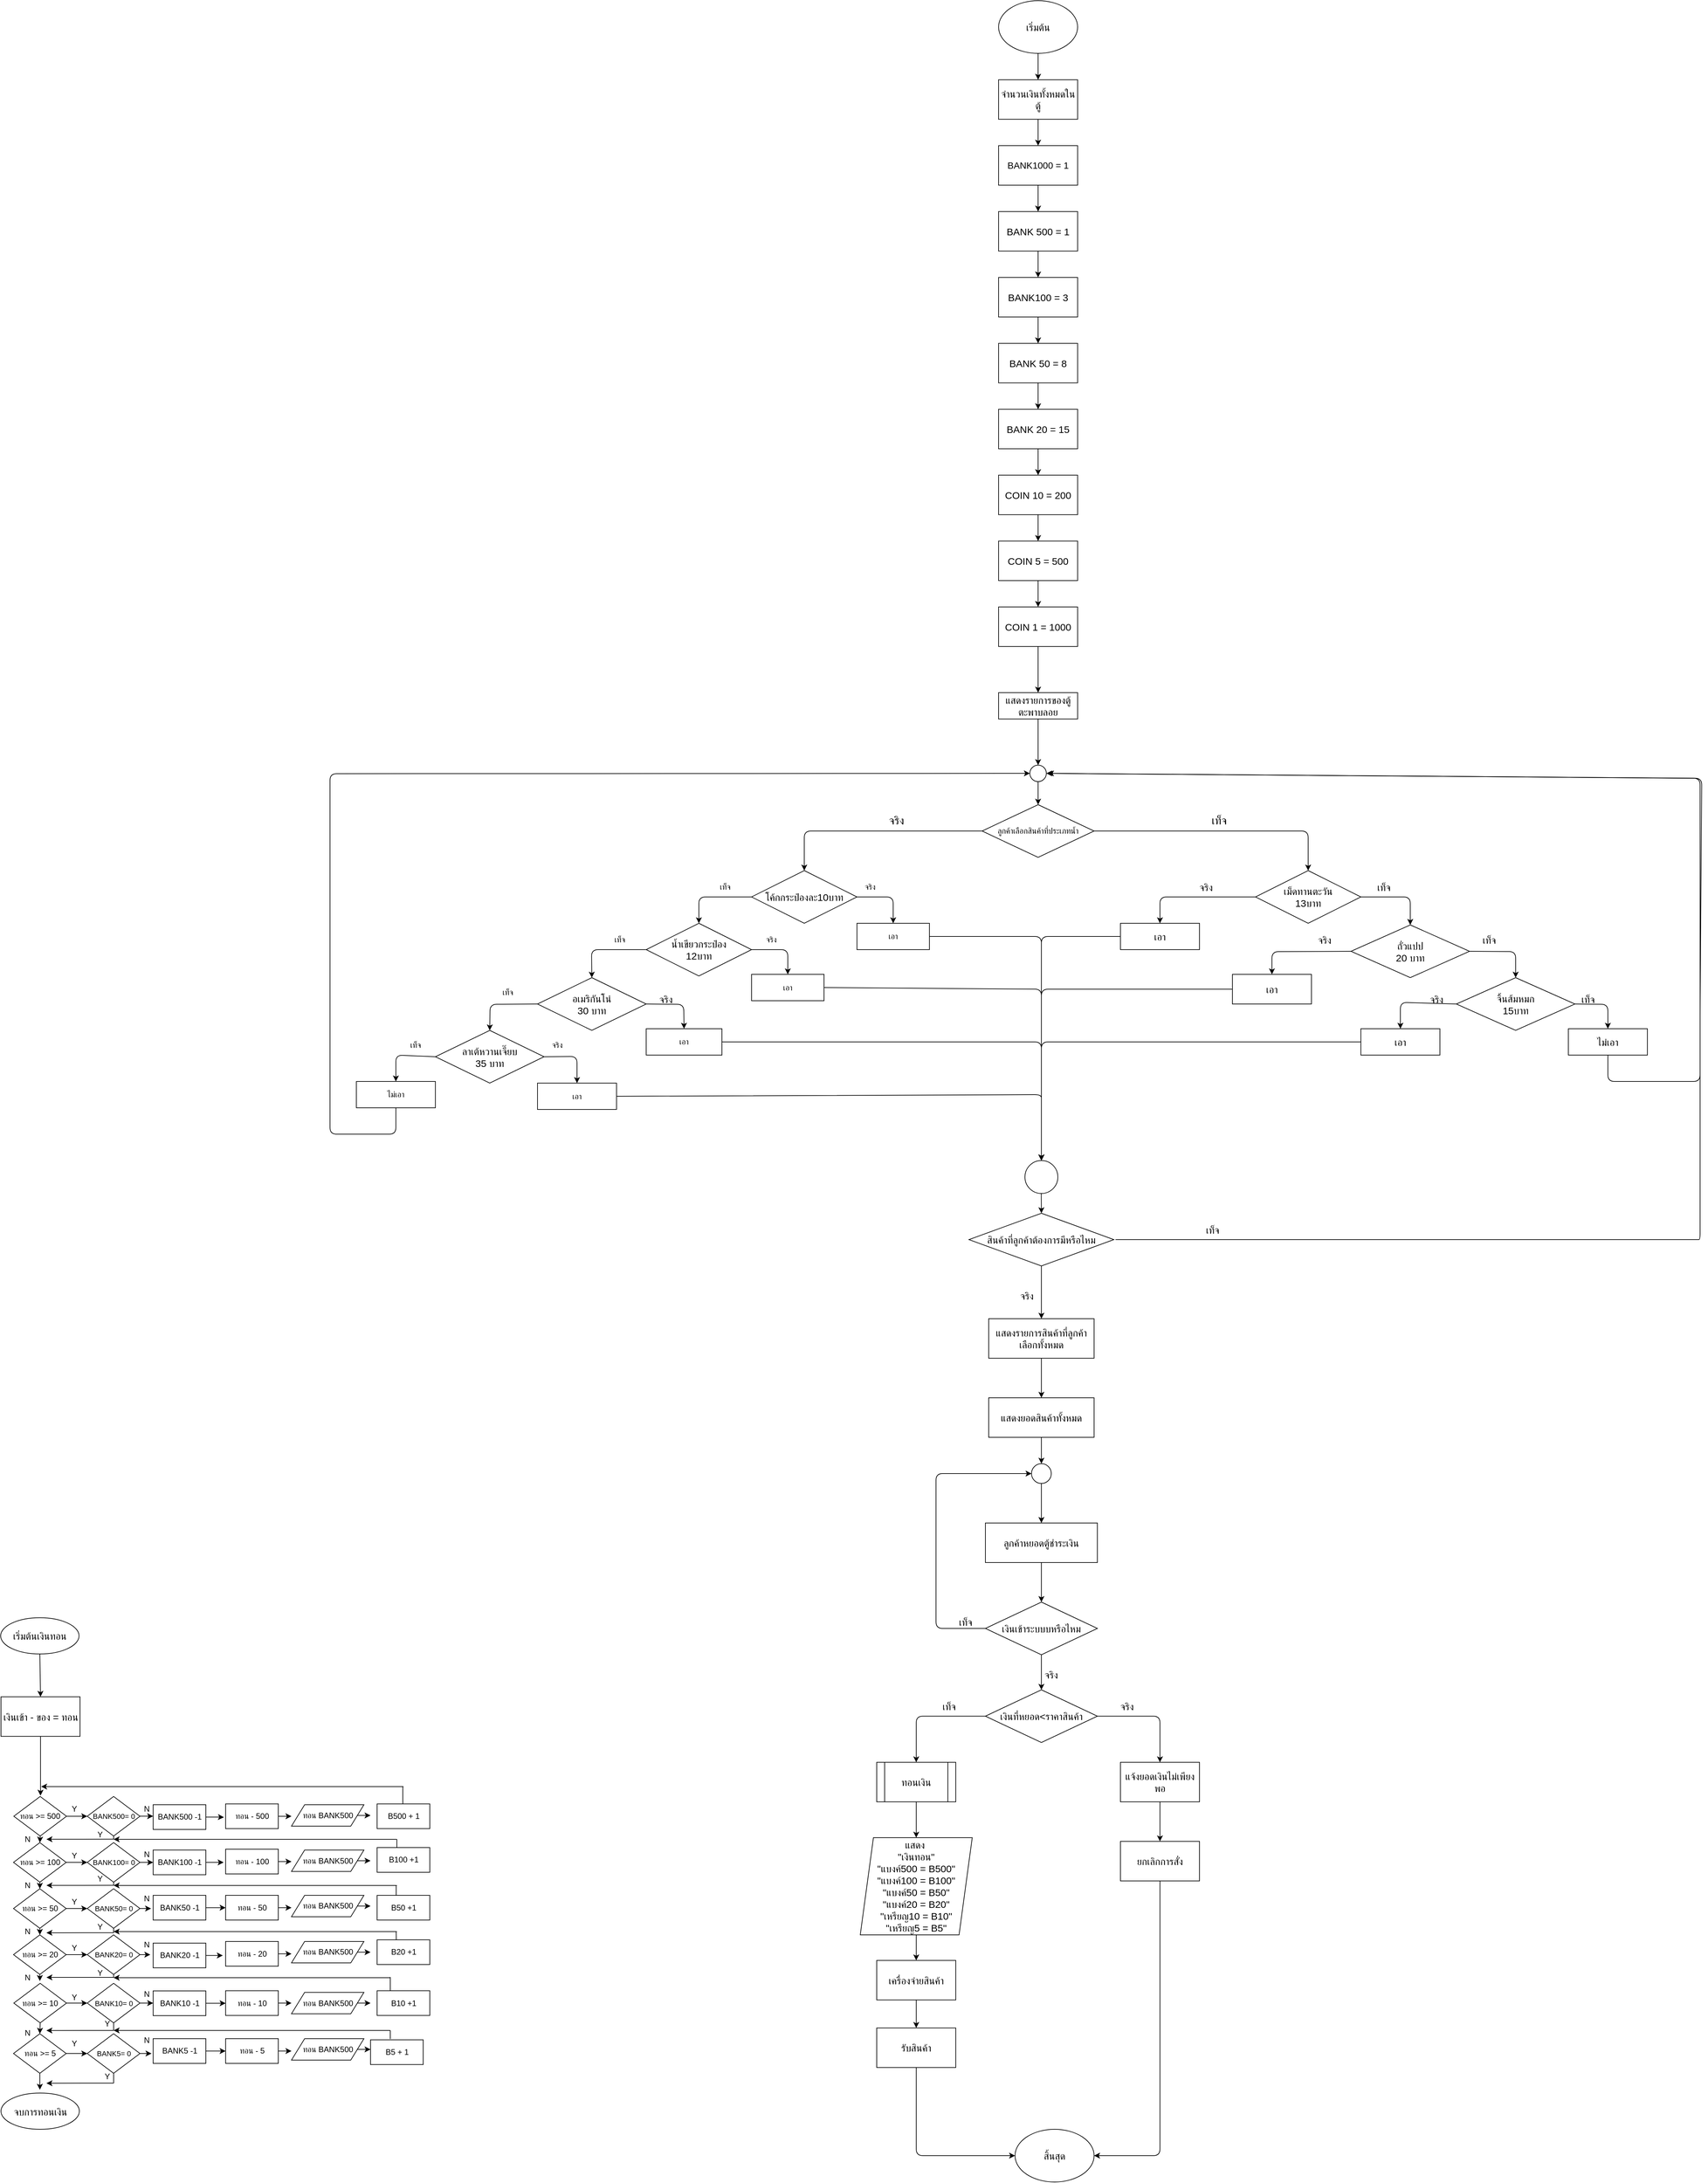<mxfile>
    <diagram id="Q6rbvhHQXRr2ytZv1ONJ" name="Page-1">
        <mxGraphModel dx="3077" dy="4764" grid="1" gridSize="10" guides="1" tooltips="1" connect="1" arrows="1" fold="1" page="1" pageScale="1" pageWidth="850" pageHeight="1100" math="0" shadow="0">
            <root>
                <mxCell id="0"/>
                <mxCell id="1" parent="0"/>
                <mxCell id="qgahOEUiVm1OIHHilqF--64" style="edgeStyle=none;html=1;exitX=0.5;exitY=1;exitDx=0;exitDy=0;entryX=0.5;entryY=0;entryDx=0;entryDy=0;" parent="1" source="9" target="qgahOEUiVm1OIHHilqF--63" edge="1">
                    <mxGeometry relative="1" as="geometry"/>
                </mxCell>
                <mxCell id="9" value="&lt;font style=&quot;font-size: 15px;&quot;&gt;แสดงรายการของตู้ตะพาบลอย&lt;/font&gt;" style="rounded=0;whiteSpace=wrap;html=1;" parent="1" vertex="1">
                    <mxGeometry x="785" y="-1310" width="120" height="40" as="geometry"/>
                </mxCell>
                <mxCell id="qgahOEUiVm1OIHHilqF--83" style="edgeStyle=none;html=1;exitX=1;exitY=0.5;exitDx=0;exitDy=0;entryX=0.5;entryY=0;entryDx=0;entryDy=0;" parent="1" source="11" target="25" edge="1">
                    <mxGeometry relative="1" as="geometry">
                        <Array as="points">
                            <mxPoint x="1255" y="-1100"/>
                        </Array>
                    </mxGeometry>
                </mxCell>
                <mxCell id="qgahOEUiVm1OIHHilqF--122" style="edgeStyle=none;html=1;exitX=0;exitY=0.5;exitDx=0;exitDy=0;entryX=0.5;entryY=0;entryDx=0;entryDy=0;" parent="1" source="11" target="24" edge="1">
                    <mxGeometry relative="1" as="geometry">
                        <Array as="points">
                            <mxPoint x="490" y="-1100"/>
                        </Array>
                    </mxGeometry>
                </mxCell>
                <mxCell id="11" value="ลูกค้าเลือกสินค้าที่ประเภทน้ำ" style="rhombus;whiteSpace=wrap;html=1;" parent="1" vertex="1">
                    <mxGeometry x="760" y="-1140" width="170" height="80" as="geometry"/>
                </mxCell>
                <mxCell id="22" value="&lt;font style=&quot;font-size: 17px;&quot;&gt;จริง&lt;/font&gt;" style="text;html=1;align=center;verticalAlign=middle;whiteSpace=wrap;rounded=0;" parent="1" vertex="1">
                    <mxGeometry x="600" y="-1130" width="60" height="30" as="geometry"/>
                </mxCell>
                <mxCell id="23" value="&lt;font style=&quot;font-size: 17px;&quot;&gt;เท็จ&lt;/font&gt;" style="text;html=1;align=center;verticalAlign=middle;whiteSpace=wrap;rounded=0;" parent="1" vertex="1">
                    <mxGeometry x="1090" y="-1130" width="60" height="30" as="geometry"/>
                </mxCell>
                <mxCell id="qgahOEUiVm1OIHHilqF--68" style="edgeStyle=none;html=1;exitX=1;exitY=0.5;exitDx=0;exitDy=0;entryX=0.5;entryY=0;entryDx=0;entryDy=0;" parent="1" source="24" target="30" edge="1">
                    <mxGeometry relative="1" as="geometry">
                        <Array as="points">
                            <mxPoint x="330" y="-1000"/>
                        </Array>
                    </mxGeometry>
                </mxCell>
                <mxCell id="qgahOEUiVm1OIHHilqF--123" style="edgeStyle=none;html=1;exitX=1;exitY=0.5;exitDx=0;exitDy=0;entryX=0.5;entryY=0;entryDx=0;entryDy=0;" parent="1" source="24" target="29" edge="1">
                    <mxGeometry relative="1" as="geometry">
                        <Array as="points">
                            <mxPoint x="625" y="-1000"/>
                        </Array>
                    </mxGeometry>
                </mxCell>
                <mxCell id="24" value="&lt;font style=&quot;font-size: 15px;&quot;&gt;โค้กกระป๋องละ10บาท&lt;/font&gt;" style="rhombus;whiteSpace=wrap;html=1;" parent="1" vertex="1">
                    <mxGeometry x="410" y="-1040" width="160" height="80" as="geometry"/>
                </mxCell>
                <mxCell id="qgahOEUiVm1OIHHilqF--94" style="edgeStyle=none;html=1;exitX=0;exitY=0.5;exitDx=0;exitDy=0;entryX=0.5;entryY=0;entryDx=0;entryDy=0;" parent="1" source="25" target="qgahOEUiVm1OIHHilqF--90" edge="1">
                    <mxGeometry relative="1" as="geometry">
                        <Array as="points">
                            <mxPoint x="1030" y="-1000"/>
                        </Array>
                    </mxGeometry>
                </mxCell>
                <mxCell id="qgahOEUiVm1OIHHilqF--98" style="edgeStyle=none;html=1;exitX=1;exitY=0.5;exitDx=0;exitDy=0;entryX=0.5;entryY=0;entryDx=0;entryDy=0;" parent="1" source="25" target="qgahOEUiVm1OIHHilqF--85" edge="1">
                    <mxGeometry relative="1" as="geometry">
                        <Array as="points">
                            <mxPoint x="1410" y="-1000"/>
                        </Array>
                    </mxGeometry>
                </mxCell>
                <mxCell id="25" value="&lt;font style=&quot;font-size: 15px;&quot;&gt;เม็ดทานตะวัน&lt;/font&gt;&lt;div&gt;&lt;font style=&quot;font-size: 15px;&quot;&gt;13บาท&lt;/font&gt;&lt;/div&gt;" style="rhombus;whiteSpace=wrap;html=1;" parent="1" vertex="1">
                    <mxGeometry x="1175" y="-1040" width="160" height="80" as="geometry"/>
                </mxCell>
                <mxCell id="qgahOEUiVm1OIHHilqF--164" style="edgeStyle=none;html=1;exitX=1;exitY=0.5;exitDx=0;exitDy=0;entryX=0.5;entryY=0;entryDx=0;entryDy=0;" parent="1" source="29" target="qgahOEUiVm1OIHHilqF--118" edge="1">
                    <mxGeometry relative="1" as="geometry">
                        <Array as="points">
                            <mxPoint x="850" y="-940"/>
                        </Array>
                    </mxGeometry>
                </mxCell>
                <mxCell id="29" value="เอา" style="rounded=0;whiteSpace=wrap;html=1;" parent="1" vertex="1">
                    <mxGeometry x="570" y="-960" width="110" height="40" as="geometry"/>
                </mxCell>
                <mxCell id="qgahOEUiVm1OIHHilqF--126" style="edgeStyle=none;html=1;exitX=1;exitY=0.5;exitDx=0;exitDy=0;entryX=0.5;entryY=0;entryDx=0;entryDy=0;" parent="1" source="30" target="36" edge="1">
                    <mxGeometry relative="1" as="geometry">
                        <Array as="points">
                            <mxPoint x="465" y="-920"/>
                        </Array>
                    </mxGeometry>
                </mxCell>
                <mxCell id="qgahOEUiVm1OIHHilqF--127" style="edgeStyle=none;html=1;exitX=0;exitY=0.5;exitDx=0;exitDy=0;entryX=0.5;entryY=0;entryDx=0;entryDy=0;" parent="1" source="30" target="qgahOEUiVm1OIHHilqF--40" edge="1">
                    <mxGeometry relative="1" as="geometry">
                        <Array as="points">
                            <mxPoint x="167" y="-920"/>
                        </Array>
                    </mxGeometry>
                </mxCell>
                <mxCell id="30" value="&lt;font style=&quot;font-size: 15px;&quot;&gt;น้ำเขียวกระป๋อง&lt;/font&gt;&lt;div&gt;&lt;font style=&quot;font-size: 15px;&quot;&gt;12บาท&lt;/font&gt;&lt;/div&gt;" style="rhombus;whiteSpace=wrap;html=1;" parent="1" vertex="1">
                    <mxGeometry x="250" y="-960" width="160" height="80" as="geometry"/>
                </mxCell>
                <mxCell id="34" value="เท็จ" style="text;html=1;align=center;verticalAlign=middle;whiteSpace=wrap;rounded=0;" parent="1" vertex="1">
                    <mxGeometry x="340" y="-1030" width="60" height="30" as="geometry"/>
                </mxCell>
                <mxCell id="qgahOEUiVm1OIHHilqF--166" style="edgeStyle=none;html=1;exitX=1;exitY=0.5;exitDx=0;exitDy=0;entryX=0.5;entryY=0;entryDx=0;entryDy=0;" parent="1" source="36" target="qgahOEUiVm1OIHHilqF--118" edge="1">
                    <mxGeometry relative="1" as="geometry">
                        <Array as="points">
                            <mxPoint x="850" y="-860"/>
                        </Array>
                    </mxGeometry>
                </mxCell>
                <mxCell id="36" value="เอา" style="rounded=0;whiteSpace=wrap;html=1;" parent="1" vertex="1">
                    <mxGeometry x="410" y="-882.5" width="110" height="40" as="geometry"/>
                </mxCell>
                <mxCell id="qgahOEUiVm1OIHHilqF--39" value="จริง" style="text;html=1;align=center;verticalAlign=middle;whiteSpace=wrap;rounded=0;" parent="1" vertex="1">
                    <mxGeometry x="410" y="-950" width="60" height="30" as="geometry"/>
                </mxCell>
                <mxCell id="qgahOEUiVm1OIHHilqF--129" style="edgeStyle=none;html=1;exitX=1;exitY=0.5;exitDx=0;exitDy=0;entryX=0.5;entryY=0;entryDx=0;entryDy=0;" parent="1" source="qgahOEUiVm1OIHHilqF--40" target="qgahOEUiVm1OIHHilqF--49" edge="1">
                    <mxGeometry relative="1" as="geometry">
                        <Array as="points">
                            <mxPoint x="307" y="-837"/>
                        </Array>
                    </mxGeometry>
                </mxCell>
                <mxCell id="qgahOEUiVm1OIHHilqF--132" style="edgeStyle=none;html=1;exitX=0;exitY=0.5;exitDx=0;exitDy=0;entryX=0.5;entryY=0;entryDx=0;entryDy=0;" parent="1" source="qgahOEUiVm1OIHHilqF--40" target="qgahOEUiVm1OIHHilqF--55" edge="1">
                    <mxGeometry relative="1" as="geometry">
                        <Array as="points">
                            <mxPoint x="13" y="-837"/>
                        </Array>
                    </mxGeometry>
                </mxCell>
                <mxCell id="qgahOEUiVm1OIHHilqF--40" value="&lt;font style=&quot;font-size: 15px;&quot;&gt;อเมริกันโน่&lt;/font&gt;&lt;div&gt;&lt;font style=&quot;font-size: 15px;&quot;&gt;30 บาท&lt;/font&gt;&lt;/div&gt;" style="rhombus;whiteSpace=wrap;html=1;" parent="1" vertex="1">
                    <mxGeometry x="85" y="-877.5" width="165" height="80" as="geometry"/>
                </mxCell>
                <mxCell id="qgahOEUiVm1OIHHilqF--48" value="เท็จ" style="text;html=1;align=center;verticalAlign=middle;whiteSpace=wrap;rounded=0;" parent="1" vertex="1">
                    <mxGeometry x="-130" y="-790" width="60" height="30" as="geometry"/>
                </mxCell>
                <mxCell id="qgahOEUiVm1OIHHilqF--176" style="edgeStyle=none;html=1;exitX=1;exitY=0.5;exitDx=0;exitDy=0;entryX=0.5;entryY=0;entryDx=0;entryDy=0;" parent="1" source="qgahOEUiVm1OIHHilqF--49" target="qgahOEUiVm1OIHHilqF--118" edge="1">
                    <mxGeometry relative="1" as="geometry">
                        <Array as="points">
                            <mxPoint x="850" y="-780"/>
                        </Array>
                    </mxGeometry>
                </mxCell>
                <mxCell id="qgahOEUiVm1OIHHilqF--49" value="เอา" style="rounded=0;whiteSpace=wrap;html=1;" parent="1" vertex="1">
                    <mxGeometry x="250" y="-800" width="115" height="40" as="geometry"/>
                </mxCell>
                <mxCell id="qgahOEUiVm1OIHHilqF--51" value="จริง" style="text;html=1;align=center;verticalAlign=middle;whiteSpace=wrap;rounded=0;" parent="1" vertex="1">
                    <mxGeometry x="560" y="-1030" width="60" height="30" as="geometry"/>
                </mxCell>
                <mxCell id="qgahOEUiVm1OIHHilqF--133" style="edgeStyle=none;html=1;exitX=1;exitY=0.5;exitDx=0;exitDy=0;entryX=0.5;entryY=0;entryDx=0;entryDy=0;" parent="1" source="qgahOEUiVm1OIHHilqF--55" target="qgahOEUiVm1OIHHilqF--61" edge="1">
                    <mxGeometry relative="1" as="geometry">
                        <Array as="points">
                            <mxPoint x="145" y="-758"/>
                        </Array>
                    </mxGeometry>
                </mxCell>
                <mxCell id="qgahOEUiVm1OIHHilqF--134" style="edgeStyle=none;html=1;exitX=0;exitY=0.5;exitDx=0;exitDy=0;entryX=0.5;entryY=0;entryDx=0;entryDy=0;" parent="1" source="qgahOEUiVm1OIHHilqF--55" target="qgahOEUiVm1OIHHilqF--57" edge="1">
                    <mxGeometry relative="1" as="geometry">
                        <Array as="points">
                            <mxPoint x="-130" y="-760"/>
                        </Array>
                    </mxGeometry>
                </mxCell>
                <mxCell id="qgahOEUiVm1OIHHilqF--55" value="&lt;font style=&quot;font-size: 15px;&quot;&gt;ลาเต้หวานเจี๊ยบ&lt;/font&gt;&lt;div&gt;&lt;font style=&quot;font-size: 15px;&quot;&gt;35 บาท&lt;/font&gt;&lt;/div&gt;" style="rhombus;whiteSpace=wrap;html=1;" parent="1" vertex="1">
                    <mxGeometry x="-70" y="-797.5" width="165" height="80" as="geometry"/>
                </mxCell>
                <mxCell id="qgahOEUiVm1OIHHilqF--136" style="edgeStyle=none;html=1;exitX=0.5;exitY=1;exitDx=0;exitDy=0;entryX=0;entryY=0.5;entryDx=0;entryDy=0;" parent="1" source="qgahOEUiVm1OIHHilqF--57" target="qgahOEUiVm1OIHHilqF--63" edge="1">
                    <mxGeometry relative="1" as="geometry">
                        <Array as="points">
                            <mxPoint x="-130" y="-640"/>
                            <mxPoint x="-230" y="-640"/>
                            <mxPoint x="-230" y="-1187"/>
                        </Array>
                    </mxGeometry>
                </mxCell>
                <mxCell id="qgahOEUiVm1OIHHilqF--57" value="ไม่เอา" style="rounded=0;whiteSpace=wrap;html=1;" parent="1" vertex="1">
                    <mxGeometry x="-190" y="-720" width="120" height="40" as="geometry"/>
                </mxCell>
                <mxCell id="qgahOEUiVm1OIHHilqF--59" value="เท็จ" style="text;html=1;align=center;verticalAlign=middle;whiteSpace=wrap;rounded=0;" parent="1" vertex="1">
                    <mxGeometry x="180" y="-950" width="60" height="30" as="geometry"/>
                </mxCell>
                <mxCell id="qgahOEUiVm1OIHHilqF--60" value="&lt;font style=&quot;font-size: 15px;&quot;&gt;จริง&lt;/font&gt;" style="text;html=1;align=center;verticalAlign=middle;whiteSpace=wrap;rounded=0;" parent="1" vertex="1">
                    <mxGeometry x="250" y="-860" width="60" height="30" as="geometry"/>
                </mxCell>
                <mxCell id="qgahOEUiVm1OIHHilqF--179" style="edgeStyle=none;html=1;exitX=1;exitY=0.5;exitDx=0;exitDy=0;entryX=0.5;entryY=0;entryDx=0;entryDy=0;" parent="1" source="qgahOEUiVm1OIHHilqF--61" target="qgahOEUiVm1OIHHilqF--118" edge="1">
                    <mxGeometry relative="1" as="geometry">
                        <Array as="points">
                            <mxPoint x="850" y="-700"/>
                            <mxPoint x="850" y="-690"/>
                        </Array>
                    </mxGeometry>
                </mxCell>
                <mxCell id="qgahOEUiVm1OIHHilqF--61" value="เอา" style="rounded=0;whiteSpace=wrap;html=1;" parent="1" vertex="1">
                    <mxGeometry x="85" y="-717.5" width="120" height="40" as="geometry"/>
                </mxCell>
                <mxCell id="qgahOEUiVm1OIHHilqF--65" style="edgeStyle=none;html=1;exitX=0.5;exitY=1;exitDx=0;exitDy=0;entryX=0.5;entryY=0;entryDx=0;entryDy=0;" parent="1" source="qgahOEUiVm1OIHHilqF--63" target="11" edge="1">
                    <mxGeometry relative="1" as="geometry"/>
                </mxCell>
                <mxCell id="qgahOEUiVm1OIHHilqF--63" value="" style="ellipse;whiteSpace=wrap;html=1;aspect=fixed;" parent="1" vertex="1">
                    <mxGeometry x="832.5" y="-1200" width="25" height="25" as="geometry"/>
                </mxCell>
                <mxCell id="qgahOEUiVm1OIHHilqF--74" value="จริง" style="text;html=1;align=center;verticalAlign=middle;whiteSpace=wrap;rounded=0;" parent="1" vertex="1">
                    <mxGeometry x="85" y="-790" width="60" height="30" as="geometry"/>
                </mxCell>
                <mxCell id="qgahOEUiVm1OIHHilqF--76" value="เท็จ" style="text;html=1;align=center;verticalAlign=middle;whiteSpace=wrap;rounded=0;" parent="1" vertex="1">
                    <mxGeometry x="10" y="-870" width="60" height="30" as="geometry"/>
                </mxCell>
                <mxCell id="qgahOEUiVm1OIHHilqF--170" style="edgeStyle=none;html=1;exitX=0;exitY=0.5;exitDx=0;exitDy=0;entryX=0.5;entryY=0;entryDx=0;entryDy=0;" parent="1" source="qgahOEUiVm1OIHHilqF--85" target="qgahOEUiVm1OIHHilqF--91" edge="1">
                    <mxGeometry relative="1" as="geometry">
                        <Array as="points">
                            <mxPoint x="1200" y="-917"/>
                        </Array>
                    </mxGeometry>
                </mxCell>
                <mxCell id="qgahOEUiVm1OIHHilqF--171" style="edgeStyle=none;html=1;exitX=1;exitY=0.5;exitDx=0;exitDy=0;entryX=0.5;entryY=0;entryDx=0;entryDy=0;" parent="1" source="qgahOEUiVm1OIHHilqF--85" target="qgahOEUiVm1OIHHilqF--88" edge="1">
                    <mxGeometry relative="1" as="geometry">
                        <Array as="points">
                            <mxPoint x="1570" y="-917"/>
                        </Array>
                    </mxGeometry>
                </mxCell>
                <mxCell id="qgahOEUiVm1OIHHilqF--85" value="&lt;font style=&quot;font-size: 15px;&quot;&gt;ถั่วแปป&lt;/font&gt;&lt;div&gt;&lt;span style=&quot;font-size: 15px;&quot;&gt;20 บาท&lt;/span&gt;&lt;/div&gt;" style="rhombus;whiteSpace=wrap;html=1;" parent="1" vertex="1">
                    <mxGeometry x="1320" y="-957.5" width="180" height="80" as="geometry"/>
                </mxCell>
                <mxCell id="qgahOEUiVm1OIHHilqF--175" style="edgeStyle=none;html=1;exitX=1;exitY=0.5;exitDx=0;exitDy=0;entryX=0.5;entryY=0;entryDx=0;entryDy=0;" parent="1" source="qgahOEUiVm1OIHHilqF--88" target="qgahOEUiVm1OIHHilqF--93" edge="1">
                    <mxGeometry relative="1" as="geometry">
                        <Array as="points">
                            <mxPoint x="1710" y="-837"/>
                        </Array>
                    </mxGeometry>
                </mxCell>
                <mxCell id="44" style="edgeStyle=none;html=1;exitX=0;exitY=0.5;exitDx=0;exitDy=0;entryX=0.5;entryY=0;entryDx=0;entryDy=0;" edge="1" parent="1" source="qgahOEUiVm1OIHHilqF--88" target="qgahOEUiVm1OIHHilqF--92">
                    <mxGeometry relative="1" as="geometry">
                        <mxPoint x="1410" y="-840" as="targetPoint"/>
                        <Array as="points">
                            <mxPoint x="1395" y="-840"/>
                        </Array>
                    </mxGeometry>
                </mxCell>
                <mxCell id="qgahOEUiVm1OIHHilqF--88" value="&lt;font style=&quot;font-size: 15px;&quot;&gt;จิ้นส้มหมก&lt;/font&gt;&lt;div&gt;&lt;font style=&quot;font-size: 15px;&quot;&gt;15บาท&lt;/font&gt;&lt;/div&gt;" style="rhombus;whiteSpace=wrap;html=1;" parent="1" vertex="1">
                    <mxGeometry x="1480" y="-877.5" width="180" height="80" as="geometry"/>
                </mxCell>
                <mxCell id="qgahOEUiVm1OIHHilqF--165" style="edgeStyle=none;html=1;exitX=0;exitY=0.5;exitDx=0;exitDy=0;entryX=0.5;entryY=0;entryDx=0;entryDy=0;" parent="1" source="qgahOEUiVm1OIHHilqF--90" target="qgahOEUiVm1OIHHilqF--118" edge="1">
                    <mxGeometry relative="1" as="geometry">
                        <Array as="points">
                            <mxPoint x="850" y="-940"/>
                        </Array>
                    </mxGeometry>
                </mxCell>
                <mxCell id="qgahOEUiVm1OIHHilqF--90" value="&lt;font style=&quot;font-size: 15px;&quot;&gt;เอา&lt;/font&gt;" style="rounded=0;whiteSpace=wrap;html=1;" parent="1" vertex="1">
                    <mxGeometry x="970" y="-960" width="120" height="40" as="geometry"/>
                </mxCell>
                <mxCell id="qgahOEUiVm1OIHHilqF--169" style="edgeStyle=none;html=1;exitX=0;exitY=0.5;exitDx=0;exitDy=0;entryX=0.5;entryY=0;entryDx=0;entryDy=0;" parent="1" source="qgahOEUiVm1OIHHilqF--91" target="qgahOEUiVm1OIHHilqF--118" edge="1">
                    <mxGeometry relative="1" as="geometry">
                        <Array as="points">
                            <mxPoint x="850" y="-860"/>
                        </Array>
                    </mxGeometry>
                </mxCell>
                <mxCell id="qgahOEUiVm1OIHHilqF--91" value="&lt;font style=&quot;font-size: 15px;&quot;&gt;เอา&lt;/font&gt;" style="rounded=0;whiteSpace=wrap;html=1;" parent="1" vertex="1">
                    <mxGeometry x="1140" y="-882.5" width="120" height="45" as="geometry"/>
                </mxCell>
                <mxCell id="qgahOEUiVm1OIHHilqF--177" style="edgeStyle=none;html=1;exitX=0;exitY=0.5;exitDx=0;exitDy=0;entryX=0.5;entryY=0;entryDx=0;entryDy=0;" parent="1" source="qgahOEUiVm1OIHHilqF--92" target="qgahOEUiVm1OIHHilqF--118" edge="1">
                    <mxGeometry relative="1" as="geometry">
                        <Array as="points">
                            <mxPoint x="850" y="-780"/>
                        </Array>
                    </mxGeometry>
                </mxCell>
                <mxCell id="qgahOEUiVm1OIHHilqF--92" value="&lt;font style=&quot;font-size: 15px;&quot;&gt;เอา&lt;/font&gt;" style="rounded=0;whiteSpace=wrap;html=1;" parent="1" vertex="1">
                    <mxGeometry x="1335" y="-800" width="120" height="40" as="geometry"/>
                </mxCell>
                <mxCell id="qgahOEUiVm1OIHHilqF--115" style="edgeStyle=none;html=1;exitX=0.5;exitY=1;exitDx=0;exitDy=0;entryX=1;entryY=0.5;entryDx=0;entryDy=0;" parent="1" source="qgahOEUiVm1OIHHilqF--93" target="qgahOEUiVm1OIHHilqF--63" edge="1">
                    <mxGeometry relative="1" as="geometry">
                        <Array as="points">
                            <mxPoint x="1710" y="-720"/>
                            <mxPoint x="1850" y="-720"/>
                            <mxPoint x="1850" y="-1180"/>
                        </Array>
                    </mxGeometry>
                </mxCell>
                <mxCell id="qgahOEUiVm1OIHHilqF--93" value="&lt;font style=&quot;font-size: 15px;&quot;&gt;ไม่เอา&lt;/font&gt;" style="rounded=0;whiteSpace=wrap;html=1;" parent="1" vertex="1">
                    <mxGeometry x="1650" y="-800" width="120" height="40" as="geometry"/>
                </mxCell>
                <mxCell id="qgahOEUiVm1OIHHilqF--104" value="&lt;font style=&quot;font-size: 15px;&quot;&gt;จริง&lt;/font&gt;" style="text;html=1;align=center;verticalAlign=middle;whiteSpace=wrap;rounded=0;" parent="1" vertex="1">
                    <mxGeometry x="1070" y="-1030" width="60" height="30" as="geometry"/>
                </mxCell>
                <mxCell id="qgahOEUiVm1OIHHilqF--105" value="&lt;font style=&quot;font-size: 15px;&quot;&gt;จริง&lt;/font&gt;" style="text;html=1;align=center;verticalAlign=middle;whiteSpace=wrap;rounded=0;" parent="1" vertex="1">
                    <mxGeometry x="1250" y="-950" width="60" height="30" as="geometry"/>
                </mxCell>
                <mxCell id="qgahOEUiVm1OIHHilqF--107" value="&lt;font style=&quot;font-size: 15px;&quot;&gt;จริง&lt;/font&gt;" style="text;html=1;align=center;verticalAlign=middle;whiteSpace=wrap;rounded=0;" parent="1" vertex="1">
                    <mxGeometry x="1420" y="-860" width="60" height="30" as="geometry"/>
                </mxCell>
                <mxCell id="qgahOEUiVm1OIHHilqF--110" value="&lt;font style=&quot;font-size: 15px;&quot;&gt;เท็จ&lt;/font&gt;" style="text;html=1;align=center;verticalAlign=middle;whiteSpace=wrap;rounded=0;" parent="1" vertex="1">
                    <mxGeometry x="1340" y="-1030" width="60" height="30" as="geometry"/>
                </mxCell>
                <mxCell id="qgahOEUiVm1OIHHilqF--111" value="&lt;font style=&quot;font-size: 15px;&quot;&gt;เท็จ&lt;/font&gt;" style="text;html=1;align=center;verticalAlign=middle;whiteSpace=wrap;rounded=0;" parent="1" vertex="1">
                    <mxGeometry x="1500" y="-950" width="60" height="30" as="geometry"/>
                </mxCell>
                <mxCell id="qgahOEUiVm1OIHHilqF--112" value="&lt;font style=&quot;font-size: 15px;&quot;&gt;เท็จ&lt;/font&gt;" style="text;html=1;align=center;verticalAlign=middle;whiteSpace=wrap;rounded=0;" parent="1" vertex="1">
                    <mxGeometry x="1650" y="-860" width="60" height="30" as="geometry"/>
                </mxCell>
                <mxCell id="qgahOEUiVm1OIHHilqF--141" style="edgeStyle=none;html=1;exitX=0.5;exitY=1;exitDx=0;exitDy=0;" parent="1" edge="1">
                    <mxGeometry relative="1" as="geometry">
                        <mxPoint x="850.011" y="-520" as="targetPoint"/>
                        <mxPoint x="849.8" y="-550" as="sourcePoint"/>
                        <Array as="points"/>
                    </mxGeometry>
                </mxCell>
                <mxCell id="qgahOEUiVm1OIHHilqF--118" value="" style="ellipse;whiteSpace=wrap;html=1;aspect=fixed;" parent="1" vertex="1">
                    <mxGeometry x="825" y="-600" width="50" height="50" as="geometry"/>
                </mxCell>
                <mxCell id="484" style="edgeStyle=none;html=1;exitX=0.5;exitY=1;exitDx=0;exitDy=0;entryX=0.5;entryY=0;entryDx=0;entryDy=0;" edge="1" parent="1" source="qgahOEUiVm1OIHHilqF--140" target="482">
                    <mxGeometry relative="1" as="geometry"/>
                </mxCell>
                <mxCell id="qgahOEUiVm1OIHHilqF--140" value="&lt;font style=&quot;font-size: 15px;&quot;&gt;ลูกค้าหยอดตู้ชำระเงิน&lt;/font&gt;" style="rounded=0;whiteSpace=wrap;html=1;" parent="1" vertex="1">
                    <mxGeometry x="765" y="-50" width="170" height="60" as="geometry"/>
                </mxCell>
                <mxCell id="45" style="edgeStyle=none;html=1;exitX=1;exitY=0.5;exitDx=0;exitDy=0;entryX=1;entryY=0.5;entryDx=0;entryDy=0;" edge="1" parent="1">
                    <mxGeometry relative="1" as="geometry">
                        <mxPoint x="962.5" y="-480" as="sourcePoint"/>
                        <mxPoint x="860.0" y="-1187.5" as="targetPoint"/>
                        <Array as="points">
                            <mxPoint x="1842.5" y="-480"/>
                            <mxPoint x="1850" y="-480"/>
                            <mxPoint x="1850" y="-520"/>
                            <mxPoint x="1850" y="-560"/>
                            <mxPoint x="1850" y="-650"/>
                            <mxPoint x="1850" y="-830"/>
                            <mxPoint x="1852.5" y="-1180"/>
                        </Array>
                    </mxGeometry>
                </mxCell>
                <mxCell id="93" style="edgeStyle=none;html=1;exitX=0.5;exitY=1;exitDx=0;exitDy=0;entryX=0.5;entryY=0;entryDx=0;entryDy=0;" edge="1" parent="1" source="38" target="91">
                    <mxGeometry relative="1" as="geometry"/>
                </mxCell>
                <mxCell id="38" value="&lt;font style=&quot;font-size: 15px;&quot;&gt;สินค้าที่ลูกค้าต้องการมีหรือไหม&lt;/font&gt;" style="rhombus;whiteSpace=wrap;html=1;" vertex="1" parent="1">
                    <mxGeometry x="740" y="-520" width="220" height="80" as="geometry"/>
                </mxCell>
                <mxCell id="42" value="&lt;span style=&quot;font-size: 15px;&quot;&gt;จริง&lt;/span&gt;" style="text;html=1;align=center;verticalAlign=middle;whiteSpace=wrap;rounded=0;" vertex="1" parent="1">
                    <mxGeometry x="797.5" y="-410" width="60" height="30" as="geometry"/>
                </mxCell>
                <mxCell id="46" value="&lt;span style=&quot;font-size: 15px;&quot;&gt;เท็จ&lt;/span&gt;" style="text;html=1;align=center;verticalAlign=middle;whiteSpace=wrap;rounded=0;" vertex="1" parent="1">
                    <mxGeometry x="1080" y="-510" width="60" height="30" as="geometry"/>
                </mxCell>
                <mxCell id="58" style="edgeStyle=none;html=1;exitX=1;exitY=0.5;exitDx=0;exitDy=0;entryX=0.5;entryY=0;entryDx=0;entryDy=0;" edge="1" parent="1" source="48">
                    <mxGeometry relative="1" as="geometry">
                        <mxPoint x="1030" y="313.13" as="targetPoint"/>
                        <Array as="points">
                            <mxPoint x="1030" y="243.13"/>
                        </Array>
                    </mxGeometry>
                </mxCell>
                <mxCell id="480" style="edgeStyle=none;html=1;exitX=0;exitY=0.5;exitDx=0;exitDy=0;entryX=0.5;entryY=0;entryDx=0;entryDy=0;" edge="1" parent="1" source="48">
                    <mxGeometry relative="1" as="geometry">
                        <mxPoint x="660" y="313.13" as="targetPoint"/>
                        <Array as="points">
                            <mxPoint x="660" y="243.13"/>
                        </Array>
                    </mxGeometry>
                </mxCell>
                <mxCell id="48" value="&lt;span style=&quot;font-size: 15px;&quot;&gt;เงินที่หยอด&amp;lt;ราคาสินค้า&lt;/span&gt;" style="rhombus;whiteSpace=wrap;html=1;" vertex="1" parent="1">
                    <mxGeometry x="765" y="203.13" width="170" height="80" as="geometry"/>
                </mxCell>
                <mxCell id="61" style="edgeStyle=none;html=1;exitX=0.5;exitY=1;exitDx=0;exitDy=0;entryX=0.5;entryY=0;entryDx=0;entryDy=0;" edge="1" parent="1">
                    <mxGeometry relative="1" as="geometry">
                        <mxPoint x="1030" y="373.13" as="sourcePoint"/>
                        <mxPoint x="1030" y="433.13" as="targetPoint"/>
                    </mxGeometry>
                </mxCell>
                <mxCell id="52" value="&lt;font style=&quot;font-size: 15px;&quot;&gt;แจ้งยอดเงินไม่เพียงพอ&lt;/font&gt;" style="rounded=0;whiteSpace=wrap;html=1;" vertex="1" parent="1">
                    <mxGeometry x="970" y="313.13" width="120" height="60" as="geometry"/>
                </mxCell>
                <mxCell id="54" value="&lt;font style=&quot;font-size: 15px;&quot;&gt;เท็จ&lt;/font&gt;" style="text;html=1;align=center;verticalAlign=middle;whiteSpace=wrap;rounded=0;" vertex="1" parent="1">
                    <mxGeometry x="680" y="213.13" width="60" height="30" as="geometry"/>
                </mxCell>
                <mxCell id="56" value="&lt;font style=&quot;font-size: 15px;&quot;&gt;จริง&lt;/font&gt;" style="text;html=1;align=center;verticalAlign=middle;whiteSpace=wrap;rounded=0;" vertex="1" parent="1">
                    <mxGeometry x="950" y="213.13" width="60" height="30" as="geometry"/>
                </mxCell>
                <mxCell id="753" style="edgeStyle=none;html=1;exitX=0.5;exitY=1;exitDx=0;exitDy=0;entryX=1;entryY=0.5;entryDx=0;entryDy=0;" edge="1" parent="1" source="60" target="481">
                    <mxGeometry relative="1" as="geometry">
                        <Array as="points">
                            <mxPoint x="1030" y="910"/>
                        </Array>
                    </mxGeometry>
                </mxCell>
                <mxCell id="60" value="&lt;font style=&quot;font-size: 15px;&quot;&gt;ยกเลิกการสั่ง&lt;/font&gt;" style="rounded=0;whiteSpace=wrap;html=1;" vertex="1" parent="1">
                    <mxGeometry x="970" y="433.13" width="120" height="60" as="geometry"/>
                </mxCell>
                <mxCell id="89" style="edgeStyle=none;html=1;exitX=0.5;exitY=1;exitDx=0;exitDy=0;entryX=0.5;entryY=0;entryDx=0;entryDy=0;" edge="1" parent="1" source="64" target="88">
                    <mxGeometry relative="1" as="geometry"/>
                </mxCell>
                <mxCell id="64" value="&lt;span style=&quot;font-size: 15px;&quot;&gt;เริ่มต้น&lt;/span&gt;" style="ellipse;whiteSpace=wrap;html=1;" vertex="1" parent="1">
                    <mxGeometry x="785" y="-2360" width="120" height="80" as="geometry"/>
                </mxCell>
                <mxCell id="75" style="edgeStyle=none;html=1;exitX=0.5;exitY=1;exitDx=0;exitDy=0;entryX=0.5;entryY=0;entryDx=0;entryDy=0;" edge="1" parent="1" source="66" target="67">
                    <mxGeometry relative="1" as="geometry"/>
                </mxCell>
                <mxCell id="66" value="&lt;font style=&quot;font-size: 14px;&quot;&gt;BANK1000 = 1&lt;/font&gt;" style="rounded=0;whiteSpace=wrap;html=1;" vertex="1" parent="1">
                    <mxGeometry x="785" y="-2140" width="120" height="60" as="geometry"/>
                </mxCell>
                <mxCell id="76" style="edgeStyle=none;html=1;exitX=0.5;exitY=1;exitDx=0;exitDy=0;entryX=0.5;entryY=0;entryDx=0;entryDy=0;" edge="1" parent="1" source="67" target="68">
                    <mxGeometry relative="1" as="geometry"/>
                </mxCell>
                <mxCell id="67" value="&lt;font style=&quot;font-size: 15px;&quot;&gt;BANK 500 = 1&lt;/font&gt;" style="rounded=0;whiteSpace=wrap;html=1;" vertex="1" parent="1">
                    <mxGeometry x="785" y="-2040" width="120" height="60" as="geometry"/>
                </mxCell>
                <mxCell id="77" style="edgeStyle=none;html=1;exitX=0.5;exitY=1;exitDx=0;exitDy=0;entryX=0.5;entryY=0;entryDx=0;entryDy=0;" edge="1" parent="1" source="68" target="69">
                    <mxGeometry relative="1" as="geometry"/>
                </mxCell>
                <mxCell id="68" value="&lt;font style=&quot;font-size: 15px;&quot;&gt;BANK100 = 3&lt;/font&gt;" style="rounded=0;whiteSpace=wrap;html=1;" vertex="1" parent="1">
                    <mxGeometry x="785" y="-1940" width="120" height="60" as="geometry"/>
                </mxCell>
                <mxCell id="82" style="edgeStyle=none;html=1;exitX=0.5;exitY=1;exitDx=0;exitDy=0;entryX=0.5;entryY=0;entryDx=0;entryDy=0;" edge="1" parent="1" source="69" target="70">
                    <mxGeometry relative="1" as="geometry"/>
                </mxCell>
                <mxCell id="69" value="&lt;font style=&quot;font-size: 15px;&quot;&gt;BANK 50 = 8&lt;/font&gt;" style="rounded=0;whiteSpace=wrap;html=1;" vertex="1" parent="1">
                    <mxGeometry x="785" y="-1840" width="120" height="60" as="geometry"/>
                </mxCell>
                <mxCell id="79" style="edgeStyle=none;html=1;exitX=0.5;exitY=1;exitDx=0;exitDy=0;entryX=0.5;entryY=0;entryDx=0;entryDy=0;" edge="1" parent="1" source="70" target="71">
                    <mxGeometry relative="1" as="geometry"/>
                </mxCell>
                <mxCell id="70" value="&lt;font style=&quot;font-size: 15px;&quot;&gt;BANK 20 = 15&lt;/font&gt;" style="rounded=0;whiteSpace=wrap;html=1;" vertex="1" parent="1">
                    <mxGeometry x="785" y="-1740" width="120" height="60" as="geometry"/>
                </mxCell>
                <mxCell id="80" style="edgeStyle=none;html=1;exitX=0.5;exitY=1;exitDx=0;exitDy=0;entryX=0.5;entryY=0;entryDx=0;entryDy=0;" edge="1" parent="1" source="71" target="72">
                    <mxGeometry relative="1" as="geometry"/>
                </mxCell>
                <mxCell id="71" value="&lt;font style=&quot;font-size: 15px;&quot;&gt;COIN 10 = 200&lt;/font&gt;" style="rounded=0;whiteSpace=wrap;html=1;" vertex="1" parent="1">
                    <mxGeometry x="785" y="-1640" width="120" height="60" as="geometry"/>
                </mxCell>
                <mxCell id="81" style="edgeStyle=none;html=1;exitX=0.5;exitY=1;exitDx=0;exitDy=0;entryX=0.5;entryY=0;entryDx=0;entryDy=0;" edge="1" parent="1" source="72" target="73">
                    <mxGeometry relative="1" as="geometry"/>
                </mxCell>
                <mxCell id="72" value="&lt;font style=&quot;font-size: 15px;&quot;&gt;COIN 5 = 500&lt;/font&gt;" style="rounded=0;whiteSpace=wrap;html=1;" vertex="1" parent="1">
                    <mxGeometry x="785" y="-1540" width="120" height="60" as="geometry"/>
                </mxCell>
                <mxCell id="83" style="edgeStyle=none;html=1;exitX=0.5;exitY=1;exitDx=0;exitDy=0;entryX=0.5;entryY=0;entryDx=0;entryDy=0;" edge="1" parent="1" source="73" target="9">
                    <mxGeometry relative="1" as="geometry">
                        <mxPoint x="849.769" y="-1310" as="targetPoint"/>
                    </mxGeometry>
                </mxCell>
                <mxCell id="73" value="&lt;font style=&quot;font-size: 15px;&quot;&gt;COIN 1 = 1000&lt;/font&gt;" style="rounded=0;whiteSpace=wrap;html=1;" vertex="1" parent="1">
                    <mxGeometry x="785" y="-1440" width="120" height="60" as="geometry"/>
                </mxCell>
                <mxCell id="90" style="edgeStyle=none;html=1;exitX=0.5;exitY=1;exitDx=0;exitDy=0;entryX=0.5;entryY=0;entryDx=0;entryDy=0;" edge="1" parent="1" source="88" target="66">
                    <mxGeometry relative="1" as="geometry"/>
                </mxCell>
                <mxCell id="88" value="&lt;font style=&quot;font-size: 15px;&quot;&gt;จำนวนเงินทั้งหมดในตู้&lt;/font&gt;" style="rounded=0;whiteSpace=wrap;html=1;" vertex="1" parent="1">
                    <mxGeometry x="785" y="-2240" width="120" height="60" as="geometry"/>
                </mxCell>
                <mxCell id="94" style="edgeStyle=none;html=1;exitX=0.5;exitY=1;exitDx=0;exitDy=0;entryX=0.5;entryY=0;entryDx=0;entryDy=0;" edge="1" parent="1" source="91" target="92">
                    <mxGeometry relative="1" as="geometry"/>
                </mxCell>
                <mxCell id="91" value="&lt;font style=&quot;font-size: 15px;&quot;&gt;แสดงรายการสินค้าที่ลูกค้าเลือกทั้งหมด&lt;/font&gt;" style="rounded=0;whiteSpace=wrap;html=1;" vertex="1" parent="1">
                    <mxGeometry x="770" y="-360" width="160" height="60" as="geometry"/>
                </mxCell>
                <mxCell id="487" style="edgeStyle=none;html=1;exitX=0.5;exitY=1;exitDx=0;exitDy=0;entryX=0.5;entryY=0;entryDx=0;entryDy=0;" edge="1" parent="1" source="92" target="485">
                    <mxGeometry relative="1" as="geometry"/>
                </mxCell>
                <mxCell id="92" value="&lt;font style=&quot;font-size: 15px;&quot;&gt;แสดงยอดสินค้าทั้งหมด&lt;/font&gt;" style="rounded=0;whiteSpace=wrap;html=1;" vertex="1" parent="1">
                    <mxGeometry x="770" y="-240" width="160" height="60" as="geometry"/>
                </mxCell>
                <mxCell id="476" style="edgeStyle=none;html=1;exitX=0.5;exitY=1;exitDx=0;exitDy=0;entryX=0.5;entryY=0;entryDx=0;entryDy=0;" edge="1" parent="1" source="348" target="350">
                    <mxGeometry relative="1" as="geometry"/>
                </mxCell>
                <mxCell id="348" value="&lt;span style=&quot;font-weight: normal;&quot;&gt;&lt;font style=&quot;font-size: 15px;&quot;&gt;เริ่มต้นเงินทอน&lt;/font&gt;&lt;/span&gt;" style="ellipse;whiteSpace=wrap;html=1;fontStyle=1" vertex="1" parent="1">
                    <mxGeometry x="-730" y="93.75" width="119" height="55" as="geometry"/>
                </mxCell>
                <mxCell id="349" style="edgeStyle=orthogonalEdgeStyle;rounded=0;orthogonalLoop=1;jettySize=auto;html=1;entryX=0.5;entryY=0;entryDx=0;entryDy=0;" edge="1" parent="1" source="350">
                    <mxGeometry relative="1" as="geometry">
                        <mxPoint x="-669.5" y="363.75" as="targetPoint"/>
                    </mxGeometry>
                </mxCell>
                <mxCell id="350" value="&lt;font style=&quot;font-size: 15px;&quot;&gt;เงินเข้า - ของ = ทอน&lt;/font&gt;" style="rounded=0;whiteSpace=wrap;html=1;" vertex="1" parent="1">
                    <mxGeometry x="-729.5" y="213.75" width="120" height="60" as="geometry"/>
                </mxCell>
                <mxCell id="351" style="edgeStyle=orthogonalEdgeStyle;rounded=0;orthogonalLoop=1;jettySize=auto;html=1;exitX=0.5;exitY=1;exitDx=0;exitDy=0;entryX=0.5;entryY=0;entryDx=0;entryDy=0;" edge="1" parent="1" source="353" target="356">
                    <mxGeometry relative="1" as="geometry"/>
                </mxCell>
                <mxCell id="352" style="edgeStyle=orthogonalEdgeStyle;rounded=0;orthogonalLoop=1;jettySize=auto;html=1;" edge="1" parent="1" source="353" target="374">
                    <mxGeometry relative="1" as="geometry"/>
                </mxCell>
                <mxCell id="353" value="&lt;font&gt;ทอน &amp;gt;= 500&lt;/font&gt;" style="rhombus;whiteSpace=wrap;html=1;" vertex="1" parent="1">
                    <mxGeometry x="-710" y="365" width="80" height="60" as="geometry"/>
                </mxCell>
                <mxCell id="354" style="edgeStyle=orthogonalEdgeStyle;rounded=0;orthogonalLoop=1;jettySize=auto;html=1;exitX=0.5;exitY=1;exitDx=0;exitDy=0;entryX=0.5;entryY=0;entryDx=0;entryDy=0;" edge="1" parent="1" source="356" target="359">
                    <mxGeometry relative="1" as="geometry"/>
                </mxCell>
                <mxCell id="355" style="edgeStyle=orthogonalEdgeStyle;rounded=0;orthogonalLoop=1;jettySize=auto;html=1;entryX=0;entryY=0.5;entryDx=0;entryDy=0;" edge="1" parent="1" source="356" target="389">
                    <mxGeometry relative="1" as="geometry"/>
                </mxCell>
                <mxCell id="356" value="ทอน &amp;gt;= 100" style="rhombus;whiteSpace=wrap;html=1;" vertex="1" parent="1">
                    <mxGeometry x="-710.5" y="435" width="80" height="60" as="geometry"/>
                </mxCell>
                <mxCell id="357" style="edgeStyle=orthogonalEdgeStyle;rounded=0;orthogonalLoop=1;jettySize=auto;html=1;exitX=0.5;exitY=1;exitDx=0;exitDy=0;entryX=0.5;entryY=0;entryDx=0;entryDy=0;" edge="1" parent="1" source="359" target="362">
                    <mxGeometry relative="1" as="geometry"/>
                </mxCell>
                <mxCell id="358" style="edgeStyle=orthogonalEdgeStyle;rounded=0;orthogonalLoop=1;jettySize=auto;html=1;entryX=0;entryY=0.5;entryDx=0;entryDy=0;" edge="1" parent="1" source="359" target="390">
                    <mxGeometry relative="1" as="geometry"/>
                </mxCell>
                <mxCell id="359" value="ทอน &amp;gt;= 50" style="rhombus;whiteSpace=wrap;html=1;" vertex="1" parent="1">
                    <mxGeometry x="-710.5" y="505" width="80" height="60" as="geometry"/>
                </mxCell>
                <mxCell id="360" style="edgeStyle=orthogonalEdgeStyle;rounded=0;orthogonalLoop=1;jettySize=auto;html=1;exitX=0.5;exitY=1;exitDx=0;exitDy=0;" edge="1" parent="1" source="362">
                    <mxGeometry relative="1" as="geometry">
                        <mxPoint x="-670.5" y="645" as="targetPoint"/>
                    </mxGeometry>
                </mxCell>
                <mxCell id="361" style="edgeStyle=orthogonalEdgeStyle;rounded=0;orthogonalLoop=1;jettySize=auto;html=1;entryX=0;entryY=0.5;entryDx=0;entryDy=0;" edge="1" parent="1" source="362" target="391">
                    <mxGeometry relative="1" as="geometry"/>
                </mxCell>
                <mxCell id="362" value="ทอน &amp;gt;= 20" style="rhombus;whiteSpace=wrap;html=1;" vertex="1" parent="1">
                    <mxGeometry x="-710.5" y="575" width="80" height="60" as="geometry"/>
                </mxCell>
                <mxCell id="363" style="edgeStyle=orthogonalEdgeStyle;rounded=0;orthogonalLoop=1;jettySize=auto;html=1;exitX=0.5;exitY=1;exitDx=0;exitDy=0;entryX=0.5;entryY=0;entryDx=0;entryDy=0;" edge="1" parent="1" source="365" target="368">
                    <mxGeometry relative="1" as="geometry"/>
                </mxCell>
                <mxCell id="364" style="edgeStyle=orthogonalEdgeStyle;rounded=0;orthogonalLoop=1;jettySize=auto;html=1;entryX=0;entryY=0.5;entryDx=0;entryDy=0;" edge="1" parent="1" source="365" target="393">
                    <mxGeometry relative="1" as="geometry"/>
                </mxCell>
                <mxCell id="365" value="ทอน &amp;gt;= 10" style="rhombus;whiteSpace=wrap;html=1;" vertex="1" parent="1">
                    <mxGeometry x="-710" y="648.5" width="80" height="60" as="geometry"/>
                </mxCell>
                <mxCell id="366" style="edgeStyle=orthogonalEdgeStyle;rounded=0;orthogonalLoop=1;jettySize=auto;html=1;exitX=0.5;exitY=1;exitDx=0;exitDy=0;" edge="1" parent="1" source="368">
                    <mxGeometry relative="1" as="geometry">
                        <mxPoint x="-670.5" y="810.0" as="targetPoint"/>
                    </mxGeometry>
                </mxCell>
                <mxCell id="367" style="edgeStyle=orthogonalEdgeStyle;rounded=0;orthogonalLoop=1;jettySize=auto;html=1;entryX=0;entryY=0.5;entryDx=0;entryDy=0;" edge="1" parent="1" source="368" target="394">
                    <mxGeometry relative="1" as="geometry"/>
                </mxCell>
                <mxCell id="368" value="ทอน &amp;gt;= 5" style="rhombus;whiteSpace=wrap;html=1;" vertex="1" parent="1">
                    <mxGeometry x="-710.5" y="725" width="80" height="60" as="geometry"/>
                </mxCell>
                <mxCell id="369" value="N" style="text;html=1;align=center;verticalAlign=middle;whiteSpace=wrap;rounded=0;" vertex="1" parent="1">
                    <mxGeometry x="-719.5" y="415" width="60" height="30" as="geometry"/>
                </mxCell>
                <mxCell id="370" value="N" style="text;html=1;align=center;verticalAlign=middle;whiteSpace=wrap;rounded=0;" vertex="1" parent="1">
                    <mxGeometry x="-719.5" y="485" width="60" height="30" as="geometry"/>
                </mxCell>
                <mxCell id="371" value="N" style="text;html=1;align=center;verticalAlign=middle;whiteSpace=wrap;rounded=0;" vertex="1" parent="1">
                    <mxGeometry x="-719.5" y="555" width="60" height="30" as="geometry"/>
                </mxCell>
                <mxCell id="372" value="N" style="text;html=1;align=center;verticalAlign=middle;whiteSpace=wrap;rounded=0;" vertex="1" parent="1">
                    <mxGeometry x="-719.5" y="625" width="60" height="30" as="geometry"/>
                </mxCell>
                <mxCell id="373" value="N" style="text;html=1;align=center;verticalAlign=middle;whiteSpace=wrap;rounded=0;" vertex="1" parent="1">
                    <mxGeometry x="-719.5" y="709" width="60" height="30" as="geometry"/>
                </mxCell>
                <mxCell id="374" value="BANK500= 0" style="rhombus;whiteSpace=wrap;html=1;fontSize=11;" vertex="1" parent="1">
                    <mxGeometry x="-598.5" y="365" width="80" height="60" as="geometry"/>
                </mxCell>
                <mxCell id="375" value="BANK500 -1" style="rounded=0;whiteSpace=wrap;html=1;" vertex="1" parent="1">
                    <mxGeometry x="-498.5" y="377.5" width="80" height="37.5" as="geometry"/>
                </mxCell>
                <mxCell id="376" style="edgeStyle=orthogonalEdgeStyle;rounded=0;orthogonalLoop=1;jettySize=auto;html=1;entryX=0;entryY=0.5;entryDx=0;entryDy=0;" edge="1" parent="1" source="377">
                    <mxGeometry relative="1" as="geometry">
                        <mxPoint x="-288.5" y="395" as="targetPoint"/>
                    </mxGeometry>
                </mxCell>
                <mxCell id="377" value="ทอน - 500" style="rounded=0;whiteSpace=wrap;html=1;" vertex="1" parent="1">
                    <mxGeometry x="-388.5" y="376.25" width="80" height="37.5" as="geometry"/>
                </mxCell>
                <mxCell id="378" value="" style="endArrow=classic;html=1;rounded=0;entryX=0.981;entryY=0.637;entryDx=0;entryDy=0;entryPerimeter=0;" edge="1" parent="1">
                    <mxGeometry width="50" height="50" relative="1" as="geometry">
                        <mxPoint x="-558.36" y="429.8" as="sourcePoint"/>
                        <mxPoint x="-660.5" y="429.91" as="targetPoint"/>
                    </mxGeometry>
                </mxCell>
                <mxCell id="379" value="" style="endArrow=none;html=1;rounded=0;" edge="1" parent="1" target="374">
                    <mxGeometry width="50" height="50" relative="1" as="geometry">
                        <mxPoint x="-558.5" y="430" as="sourcePoint"/>
                        <mxPoint x="-538.5" y="410" as="targetPoint"/>
                    </mxGeometry>
                </mxCell>
                <mxCell id="380" style="edgeStyle=orthogonalEdgeStyle;rounded=0;orthogonalLoop=1;jettySize=auto;html=1;entryX=-0.032;entryY=0.541;entryDx=0;entryDy=0;entryPerimeter=0;" edge="1" parent="1" source="375" target="377">
                    <mxGeometry relative="1" as="geometry"/>
                </mxCell>
                <mxCell id="381" style="edgeStyle=orthogonalEdgeStyle;rounded=0;orthogonalLoop=1;jettySize=auto;html=1;" edge="1" parent="1">
                    <mxGeometry relative="1" as="geometry">
                        <mxPoint x="-518.5" y="394.86" as="sourcePoint"/>
                        <mxPoint x="-498.5" y="395.11" as="targetPoint"/>
                    </mxGeometry>
                </mxCell>
                <mxCell id="382" value="" style="endArrow=none;html=1;rounded=0;exitX=0.5;exitY=0;exitDx=0;exitDy=0;" edge="1" parent="1">
                    <mxGeometry width="50" height="50" relative="1" as="geometry">
                        <mxPoint x="-119.5" y="376.25" as="sourcePoint"/>
                        <mxPoint x="-119.5" y="350" as="targetPoint"/>
                    </mxGeometry>
                </mxCell>
                <mxCell id="383" value="" style="endArrow=classic;html=1;rounded=0;" edge="1" parent="1">
                    <mxGeometry width="50" height="50" relative="1" as="geometry">
                        <mxPoint x="-118.5" y="350" as="sourcePoint"/>
                        <mxPoint x="-668.5" y="350" as="targetPoint"/>
                    </mxGeometry>
                </mxCell>
                <mxCell id="384" value="N" style="text;html=1;align=center;verticalAlign=middle;whiteSpace=wrap;rounded=0;" vertex="1" parent="1">
                    <mxGeometry x="-538.5" y="369" width="60" height="30" as="geometry"/>
                </mxCell>
                <mxCell id="385" style="edgeStyle=orthogonalEdgeStyle;rounded=0;orthogonalLoop=1;jettySize=auto;html=1;exitX=1;exitY=0.5;exitDx=0;exitDy=0;" edge="1" parent="1" source="386">
                    <mxGeometry relative="1" as="geometry">
                        <mxPoint x="-168.5" y="394.294" as="targetPoint"/>
                    </mxGeometry>
                </mxCell>
                <mxCell id="386" value="ทอน BANK500" style="shape=parallelogram;perimeter=parallelogramPerimeter;whiteSpace=wrap;html=1;fixedSize=1;" vertex="1" parent="1">
                    <mxGeometry x="-288.5" y="377.5" width="110" height="32.5" as="geometry"/>
                </mxCell>
                <mxCell id="387" value="Y" style="text;html=1;align=center;verticalAlign=middle;whiteSpace=wrap;rounded=0;" vertex="1" parent="1">
                    <mxGeometry x="-648.5" y="369" width="60" height="30" as="geometry"/>
                </mxCell>
                <mxCell id="388" style="edgeStyle=orthogonalEdgeStyle;rounded=0;orthogonalLoop=1;jettySize=auto;html=1;exitX=1;exitY=0.5;exitDx=0;exitDy=0;entryX=0;entryY=0.5;entryDx=0;entryDy=0;" edge="1" parent="1" source="389" target="396">
                    <mxGeometry relative="1" as="geometry"/>
                </mxCell>
                <mxCell id="389" value="BANK100= 0" style="rhombus;whiteSpace=wrap;html=1;fontSize=11;" vertex="1" parent="1">
                    <mxGeometry x="-598.5" y="435" width="80" height="60" as="geometry"/>
                </mxCell>
                <mxCell id="390" value="BANK50= 0" style="rhombus;whiteSpace=wrap;html=1;fontSize=11;" vertex="1" parent="1">
                    <mxGeometry x="-598.5" y="505" width="80" height="60" as="geometry"/>
                </mxCell>
                <mxCell id="391" value="BANK20= 0" style="rhombus;whiteSpace=wrap;html=1;fontSize=11;" vertex="1" parent="1">
                    <mxGeometry x="-598.5" y="575" width="80" height="60" as="geometry"/>
                </mxCell>
                <mxCell id="392" style="edgeStyle=orthogonalEdgeStyle;rounded=0;orthogonalLoop=1;jettySize=auto;html=1;exitX=1;exitY=0.5;exitDx=0;exitDy=0;entryX=0;entryY=0.5;entryDx=0;entryDy=0;" edge="1" parent="1" source="393" target="401">
                    <mxGeometry relative="1" as="geometry"/>
                </mxCell>
                <mxCell id="393" value="BANK10= 0" style="rhombus;whiteSpace=wrap;html=1;fontSize=11;" vertex="1" parent="1">
                    <mxGeometry x="-598.5" y="648.5" width="80" height="60" as="geometry"/>
                </mxCell>
                <mxCell id="394" value="BANK5= 0" style="rhombus;whiteSpace=wrap;html=1;fontSize=11;" vertex="1" parent="1">
                    <mxGeometry x="-598.5" y="725" width="80" height="60" as="geometry"/>
                </mxCell>
                <mxCell id="395" style="edgeStyle=orthogonalEdgeStyle;rounded=0;orthogonalLoop=1;jettySize=auto;html=1;exitX=1;exitY=0.5;exitDx=0;exitDy=0;entryX=-0.038;entryY=0.54;entryDx=0;entryDy=0;entryPerimeter=0;" edge="1" parent="1" source="396" target="405">
                    <mxGeometry relative="1" as="geometry">
                        <mxPoint x="-398.5" y="465.167" as="targetPoint"/>
                    </mxGeometry>
                </mxCell>
                <mxCell id="396" value="BANK100 -1" style="rounded=0;whiteSpace=wrap;html=1;" vertex="1" parent="1">
                    <mxGeometry x="-498.5" y="446.25" width="80" height="37.5" as="geometry"/>
                </mxCell>
                <mxCell id="397" style="edgeStyle=orthogonalEdgeStyle;rounded=0;orthogonalLoop=1;jettySize=auto;html=1;exitX=1;exitY=0.5;exitDx=0;exitDy=0;entryX=0;entryY=0.5;entryDx=0;entryDy=0;" edge="1" parent="1" source="398" target="407">
                    <mxGeometry relative="1" as="geometry"/>
                </mxCell>
                <mxCell id="398" value="BANK50 -1" style="rounded=0;whiteSpace=wrap;html=1;" vertex="1" parent="1">
                    <mxGeometry x="-498.5" y="515" width="80" height="37.5" as="geometry"/>
                </mxCell>
                <mxCell id="399" value="BANK20 -1" style="rounded=0;whiteSpace=wrap;html=1;" vertex="1" parent="1">
                    <mxGeometry x="-498.5" y="587.5" width="80" height="37.5" as="geometry"/>
                </mxCell>
                <mxCell id="400" style="edgeStyle=orthogonalEdgeStyle;rounded=0;orthogonalLoop=1;jettySize=auto;html=1;exitX=1;exitY=0.5;exitDx=0;exitDy=0;entryX=0;entryY=0.5;entryDx=0;entryDy=0;" edge="1" parent="1" source="401" target="411">
                    <mxGeometry relative="1" as="geometry"/>
                </mxCell>
                <mxCell id="401" value="BANK10 -1" style="rounded=0;whiteSpace=wrap;html=1;" vertex="1" parent="1">
                    <mxGeometry x="-498.5" y="660" width="80" height="37.5" as="geometry"/>
                </mxCell>
                <mxCell id="402" style="edgeStyle=orthogonalEdgeStyle;rounded=0;orthogonalLoop=1;jettySize=auto;html=1;exitX=1;exitY=0.5;exitDx=0;exitDy=0;entryX=0;entryY=0.5;entryDx=0;entryDy=0;" edge="1" parent="1" source="403" target="413">
                    <mxGeometry relative="1" as="geometry"/>
                </mxCell>
                <mxCell id="403" value="BANK5 -1" style="rounded=0;whiteSpace=wrap;html=1;" vertex="1" parent="1">
                    <mxGeometry x="-498.5" y="732.5" width="80" height="37.5" as="geometry"/>
                </mxCell>
                <mxCell id="404" style="edgeStyle=orthogonalEdgeStyle;rounded=0;orthogonalLoop=1;jettySize=auto;html=1;exitX=1;exitY=0.5;exitDx=0;exitDy=0;" edge="1" parent="1" source="405">
                    <mxGeometry relative="1" as="geometry">
                        <mxPoint x="-288.5" y="463.868" as="targetPoint"/>
                    </mxGeometry>
                </mxCell>
                <mxCell id="405" value="ทอน - 100" style="rounded=0;whiteSpace=wrap;html=1;" vertex="1" parent="1">
                    <mxGeometry x="-388.5" y="445" width="80" height="37.5" as="geometry"/>
                </mxCell>
                <mxCell id="406" style="edgeStyle=orthogonalEdgeStyle;rounded=0;orthogonalLoop=1;jettySize=auto;html=1;exitX=1;exitY=0.5;exitDx=0;exitDy=0;" edge="1" parent="1" source="407">
                    <mxGeometry relative="1" as="geometry">
                        <mxPoint x="-288.5" y="534" as="targetPoint"/>
                    </mxGeometry>
                </mxCell>
                <mxCell id="407" value="ทอน - 50" style="rounded=0;whiteSpace=wrap;html=1;" vertex="1" parent="1">
                    <mxGeometry x="-388.5" y="515" width="80" height="37.5" as="geometry"/>
                </mxCell>
                <mxCell id="408" style="edgeStyle=orthogonalEdgeStyle;rounded=0;orthogonalLoop=1;jettySize=auto;html=1;exitX=1;exitY=0.5;exitDx=0;exitDy=0;" edge="1" parent="1" source="409">
                    <mxGeometry relative="1" as="geometry">
                        <mxPoint x="-288.5" y="603.868" as="targetPoint"/>
                    </mxGeometry>
                </mxCell>
                <mxCell id="409" value="ทอน - 20" style="rounded=0;whiteSpace=wrap;html=1;" vertex="1" parent="1">
                    <mxGeometry x="-388.5" y="585" width="80" height="37.5" as="geometry"/>
                </mxCell>
                <mxCell id="410" style="edgeStyle=orthogonalEdgeStyle;rounded=0;orthogonalLoop=1;jettySize=auto;html=1;exitX=1;exitY=0.5;exitDx=0;exitDy=0;" edge="1" parent="1" source="411">
                    <mxGeometry relative="1" as="geometry">
                        <mxPoint x="-288.5" y="678.585" as="targetPoint"/>
                    </mxGeometry>
                </mxCell>
                <mxCell id="411" value="ทอน - 10" style="rounded=0;whiteSpace=wrap;html=1;" vertex="1" parent="1">
                    <mxGeometry x="-388.5" y="659.75" width="80" height="37.5" as="geometry"/>
                </mxCell>
                <mxCell id="412" style="edgeStyle=orthogonalEdgeStyle;rounded=0;orthogonalLoop=1;jettySize=auto;html=1;exitX=1;exitY=0.5;exitDx=0;exitDy=0;" edge="1" parent="1" source="413">
                    <mxGeometry relative="1" as="geometry">
                        <mxPoint x="-288.5" y="751.415" as="targetPoint"/>
                    </mxGeometry>
                </mxCell>
                <mxCell id="413" value="ทอน - 5" style="rounded=0;whiteSpace=wrap;html=1;" vertex="1" parent="1">
                    <mxGeometry x="-388.5" y="732.5" width="80" height="37.5" as="geometry"/>
                </mxCell>
                <mxCell id="414" style="edgeStyle=orthogonalEdgeStyle;rounded=0;orthogonalLoop=1;jettySize=auto;html=1;exitX=1;exitY=0.5;exitDx=0;exitDy=0;" edge="1" parent="1" source="415">
                    <mxGeometry relative="1" as="geometry">
                        <mxPoint x="-168.5" y="462.529" as="targetPoint"/>
                    </mxGeometry>
                </mxCell>
                <mxCell id="415" value="ทอน BANK500" style="shape=parallelogram;perimeter=parallelogramPerimeter;whiteSpace=wrap;html=1;fixedSize=1;" vertex="1" parent="1">
                    <mxGeometry x="-288.5" y="446.25" width="110" height="32.5" as="geometry"/>
                </mxCell>
                <mxCell id="416" style="edgeStyle=orthogonalEdgeStyle;rounded=0;orthogonalLoop=1;jettySize=auto;html=1;exitX=1;exitY=0.5;exitDx=0;exitDy=0;" edge="1" parent="1" source="417">
                    <mxGeometry relative="1" as="geometry">
                        <mxPoint x="-168.5" y="531" as="targetPoint"/>
                    </mxGeometry>
                </mxCell>
                <mxCell id="417" value="ทอน BANK500" style="shape=parallelogram;perimeter=parallelogramPerimeter;whiteSpace=wrap;html=1;fixedSize=1;" vertex="1" parent="1">
                    <mxGeometry x="-288.5" y="515" width="110" height="32.5" as="geometry"/>
                </mxCell>
                <mxCell id="418" style="edgeStyle=orthogonalEdgeStyle;rounded=0;orthogonalLoop=1;jettySize=auto;html=1;exitX=1;exitY=0.5;exitDx=0;exitDy=0;" edge="1" parent="1" source="419">
                    <mxGeometry relative="1" as="geometry">
                        <mxPoint x="-168.5" y="601" as="targetPoint"/>
                    </mxGeometry>
                </mxCell>
                <mxCell id="419" value="ทอน BANK500" style="shape=parallelogram;perimeter=parallelogramPerimeter;whiteSpace=wrap;html=1;fixedSize=1;" vertex="1" parent="1">
                    <mxGeometry x="-288.5" y="585" width="110" height="32.5" as="geometry"/>
                </mxCell>
                <mxCell id="420" style="edgeStyle=orthogonalEdgeStyle;rounded=0;orthogonalLoop=1;jettySize=auto;html=1;exitX=1;exitY=0.5;exitDx=0;exitDy=0;" edge="1" parent="1" source="421">
                    <mxGeometry relative="1" as="geometry">
                        <mxPoint x="-168.5" y="679" as="targetPoint"/>
                    </mxGeometry>
                </mxCell>
                <mxCell id="421" value="ทอน BANK500" style="shape=parallelogram;perimeter=parallelogramPerimeter;whiteSpace=wrap;html=1;fixedSize=1;" vertex="1" parent="1">
                    <mxGeometry x="-288.5" y="662.25" width="110" height="32.5" as="geometry"/>
                </mxCell>
                <mxCell id="422" style="edgeStyle=orthogonalEdgeStyle;rounded=0;orthogonalLoop=1;jettySize=auto;html=1;exitX=1;exitY=0.5;exitDx=0;exitDy=0;" edge="1" parent="1" source="423">
                    <mxGeometry relative="1" as="geometry">
                        <mxPoint x="-168.5" y="749" as="targetPoint"/>
                    </mxGeometry>
                </mxCell>
                <mxCell id="423" value="ทอน BANK500" style="shape=parallelogram;perimeter=parallelogramPerimeter;whiteSpace=wrap;html=1;fixedSize=1;" vertex="1" parent="1">
                    <mxGeometry x="-288.5" y="732.5" width="110" height="32.5" as="geometry"/>
                </mxCell>
                <mxCell id="424" style="edgeStyle=orthogonalEdgeStyle;rounded=0;orthogonalLoop=1;jettySize=auto;html=1;exitX=1;exitY=0.5;exitDx=0;exitDy=0;entryX=-0.031;entryY=0.62;entryDx=0;entryDy=0;entryPerimeter=0;" edge="1" parent="1" source="394" target="403">
                    <mxGeometry relative="1" as="geometry"/>
                </mxCell>
                <mxCell id="425" style="edgeStyle=orthogonalEdgeStyle;rounded=0;orthogonalLoop=1;jettySize=auto;html=1;exitX=1;exitY=0.5;exitDx=0;exitDy=0;entryX=-0.054;entryY=0.488;entryDx=0;entryDy=0;entryPerimeter=0;" edge="1" parent="1" source="391" target="399">
                    <mxGeometry relative="1" as="geometry"/>
                </mxCell>
                <mxCell id="426" style="edgeStyle=orthogonalEdgeStyle;rounded=0;orthogonalLoop=1;jettySize=auto;html=1;exitX=1;exitY=0.5;exitDx=0;exitDy=0;entryX=-0.04;entryY=0.543;entryDx=0;entryDy=0;entryPerimeter=0;" edge="1" parent="1" source="390" target="398">
                    <mxGeometry relative="1" as="geometry"/>
                </mxCell>
                <mxCell id="427" style="edgeStyle=orthogonalEdgeStyle;rounded=0;orthogonalLoop=1;jettySize=auto;html=1;exitX=1;exitY=0.5;exitDx=0;exitDy=0;entryX=-0.054;entryY=0.573;entryDx=0;entryDy=0;entryPerimeter=0;" edge="1" parent="1" source="399" target="409">
                    <mxGeometry relative="1" as="geometry"/>
                </mxCell>
                <mxCell id="428" value="" style="endArrow=none;html=1;rounded=0;entryX=0.5;entryY=1;entryDx=0;entryDy=0;" edge="1" parent="1" target="389">
                    <mxGeometry width="50" height="50" relative="1" as="geometry">
                        <mxPoint x="-558.5" y="500" as="sourcePoint"/>
                        <mxPoint x="-548.5" y="490" as="targetPoint"/>
                    </mxGeometry>
                </mxCell>
                <mxCell id="429" value="" style="endArrow=classic;html=1;rounded=0;entryX=0.981;entryY=0.637;entryDx=0;entryDy=0;entryPerimeter=0;" edge="1" parent="1">
                    <mxGeometry width="50" height="50" relative="1" as="geometry">
                        <mxPoint x="-558.36" y="499.81" as="sourcePoint"/>
                        <mxPoint x="-660.5" y="499.92" as="targetPoint"/>
                    </mxGeometry>
                </mxCell>
                <mxCell id="430" value="" style="endArrow=none;html=1;rounded=0;entryX=0.5;entryY=1;entryDx=0;entryDy=0;exitX=0.499;exitY=-0.051;exitDx=0;exitDy=0;exitPerimeter=0;" edge="1" parent="1" source="391" target="390">
                    <mxGeometry width="50" height="50" relative="1" as="geometry">
                        <mxPoint x="-568.5" y="610" as="sourcePoint"/>
                        <mxPoint x="-518.5" y="560" as="targetPoint"/>
                    </mxGeometry>
                </mxCell>
                <mxCell id="431" value="" style="endArrow=none;html=1;rounded=0;entryX=0.5;entryY=1;entryDx=0;entryDy=0;" edge="1" parent="1" target="391">
                    <mxGeometry width="50" height="50" relative="1" as="geometry">
                        <mxPoint x="-558.5" y="640" as="sourcePoint"/>
                        <mxPoint x="-578.5" y="570" as="targetPoint"/>
                    </mxGeometry>
                </mxCell>
                <mxCell id="432" value="" style="endArrow=none;html=1;rounded=0;entryX=0.5;entryY=1;entryDx=0;entryDy=0;" edge="1" parent="1" target="393">
                    <mxGeometry width="50" height="50" relative="1" as="geometry">
                        <mxPoint x="-558.5" y="720" as="sourcePoint"/>
                        <mxPoint x="-578.5" y="660" as="targetPoint"/>
                    </mxGeometry>
                </mxCell>
                <mxCell id="433" value="" style="endArrow=none;html=1;rounded=0;entryX=0.5;entryY=1;entryDx=0;entryDy=0;" edge="1" parent="1" target="394">
                    <mxGeometry width="50" height="50" relative="1" as="geometry">
                        <mxPoint x="-558.5" y="800" as="sourcePoint"/>
                        <mxPoint x="-578.5" y="760" as="targetPoint"/>
                    </mxGeometry>
                </mxCell>
                <mxCell id="434" value="" style="endArrow=classic;html=1;rounded=0;entryX=0.981;entryY=0.637;entryDx=0;entryDy=0;entryPerimeter=0;" edge="1" parent="1">
                    <mxGeometry width="50" height="50" relative="1" as="geometry">
                        <mxPoint x="-558.36" y="571.72" as="sourcePoint"/>
                        <mxPoint x="-660.5" y="571.83" as="targetPoint"/>
                    </mxGeometry>
                </mxCell>
                <mxCell id="435" value="" style="endArrow=classic;html=1;rounded=0;entryX=0.981;entryY=0.637;entryDx=0;entryDy=0;entryPerimeter=0;" edge="1" parent="1">
                    <mxGeometry width="50" height="50" relative="1" as="geometry">
                        <mxPoint x="-558.36" y="639.44" as="sourcePoint"/>
                        <mxPoint x="-660.5" y="639.55" as="targetPoint"/>
                    </mxGeometry>
                </mxCell>
                <mxCell id="436" value="" style="endArrow=classic;html=1;rounded=0;entryX=0.981;entryY=0.637;entryDx=0;entryDy=0;entryPerimeter=0;" edge="1" parent="1">
                    <mxGeometry width="50" height="50" relative="1" as="geometry">
                        <mxPoint x="-558.36" y="720" as="sourcePoint"/>
                        <mxPoint x="-660.5" y="720.11" as="targetPoint"/>
                    </mxGeometry>
                </mxCell>
                <mxCell id="437" value="" style="endArrow=classic;html=1;rounded=0;entryX=0.981;entryY=0.637;entryDx=0;entryDy=0;entryPerimeter=0;" edge="1" parent="1">
                    <mxGeometry width="50" height="50" relative="1" as="geometry">
                        <mxPoint x="-558.36" y="800" as="sourcePoint"/>
                        <mxPoint x="-660.5" y="800.11" as="targetPoint"/>
                    </mxGeometry>
                </mxCell>
                <mxCell id="438" value="N" style="text;html=1;align=center;verticalAlign=middle;whiteSpace=wrap;rounded=0;" vertex="1" parent="1">
                    <mxGeometry x="-538.5" y="437.5" width="60" height="30" as="geometry"/>
                </mxCell>
                <mxCell id="439" value="N" style="text;html=1;align=center;verticalAlign=middle;whiteSpace=wrap;rounded=0;" vertex="1" parent="1">
                    <mxGeometry x="-538.5" y="505" width="60" height="30" as="geometry"/>
                </mxCell>
                <mxCell id="440" value="N" style="text;html=1;align=center;verticalAlign=middle;whiteSpace=wrap;rounded=0;" vertex="1" parent="1">
                    <mxGeometry x="-538.5" y="575" width="60" height="30" as="geometry"/>
                </mxCell>
                <mxCell id="441" value="N" style="text;html=1;align=center;verticalAlign=middle;whiteSpace=wrap;rounded=0;" vertex="1" parent="1">
                    <mxGeometry x="-538.5" y="650" width="60" height="30" as="geometry"/>
                </mxCell>
                <mxCell id="442" value="N" style="text;html=1;align=center;verticalAlign=middle;whiteSpace=wrap;rounded=0;" vertex="1" parent="1">
                    <mxGeometry x="-538.5" y="720" width="60" height="30" as="geometry"/>
                </mxCell>
                <mxCell id="443" value="Y" style="text;html=1;align=center;verticalAlign=middle;whiteSpace=wrap;rounded=0;" vertex="1" parent="1">
                    <mxGeometry x="-609.5" y="407.5" width="60" height="30" as="geometry"/>
                </mxCell>
                <mxCell id="444" value="Y" style="text;html=1;align=center;verticalAlign=middle;whiteSpace=wrap;rounded=0;" vertex="1" parent="1">
                    <mxGeometry x="-648.5" y="440" width="60" height="30" as="geometry"/>
                </mxCell>
                <mxCell id="445" value="Y" style="text;html=1;align=center;verticalAlign=middle;whiteSpace=wrap;rounded=0;" vertex="1" parent="1">
                    <mxGeometry x="-609.5" y="475" width="60" height="30" as="geometry"/>
                </mxCell>
                <mxCell id="446" value="Y" style="text;html=1;align=center;verticalAlign=middle;whiteSpace=wrap;rounded=0;" vertex="1" parent="1">
                    <mxGeometry x="-648.5" y="510" width="60" height="30" as="geometry"/>
                </mxCell>
                <mxCell id="447" value="Y" style="text;html=1;align=center;verticalAlign=middle;whiteSpace=wrap;rounded=0;" vertex="1" parent="1">
                    <mxGeometry x="-609.5" y="547.5" width="60" height="30" as="geometry"/>
                </mxCell>
                <mxCell id="448" value="Y" style="text;html=1;align=center;verticalAlign=middle;whiteSpace=wrap;rounded=0;" vertex="1" parent="1">
                    <mxGeometry x="-648.5" y="580" width="60" height="30" as="geometry"/>
                </mxCell>
                <mxCell id="449" value="Y" style="text;html=1;align=center;verticalAlign=middle;whiteSpace=wrap;rounded=0;" vertex="1" parent="1">
                    <mxGeometry x="-609.5" y="617.5" width="60" height="30" as="geometry"/>
                </mxCell>
                <mxCell id="450" value="Y" style="text;html=1;align=center;verticalAlign=middle;whiteSpace=wrap;rounded=0;" vertex="1" parent="1">
                    <mxGeometry x="-648.5" y="655" width="60" height="30" as="geometry"/>
                </mxCell>
                <mxCell id="451" value="Y" style="text;html=1;align=center;verticalAlign=middle;whiteSpace=wrap;rounded=0;" vertex="1" parent="1">
                    <mxGeometry x="-598.5" y="695" width="60" height="30" as="geometry"/>
                </mxCell>
                <mxCell id="452" value="Y" style="text;html=1;align=center;verticalAlign=middle;whiteSpace=wrap;rounded=0;" vertex="1" parent="1">
                    <mxGeometry x="-648.5" y="725" width="60" height="30" as="geometry"/>
                </mxCell>
                <mxCell id="453" value="Y" style="text;html=1;align=center;verticalAlign=middle;whiteSpace=wrap;rounded=0;" vertex="1" parent="1">
                    <mxGeometry x="-598.5" y="775" width="60" height="30" as="geometry"/>
                </mxCell>
                <mxCell id="454" value="" style="endArrow=none;html=1;rounded=0;entryX=0.5;entryY=0;entryDx=0;entryDy=0;" edge="1" parent="1">
                    <mxGeometry width="50" height="50" relative="1" as="geometry">
                        <mxPoint x="-128.5" y="430" as="sourcePoint"/>
                        <mxPoint x="-128.5" y="446.25" as="targetPoint"/>
                        <Array as="points"/>
                    </mxGeometry>
                </mxCell>
                <mxCell id="455" value="" style="endArrow=none;html=1;rounded=0;entryX=0.5;entryY=0;entryDx=0;entryDy=0;" edge="1" parent="1">
                    <mxGeometry width="50" height="50" relative="1" as="geometry">
                        <mxPoint x="-129.5" y="500" as="sourcePoint"/>
                        <mxPoint x="-129.5" y="515" as="targetPoint"/>
                    </mxGeometry>
                </mxCell>
                <mxCell id="456" value="" style="endArrow=none;html=1;rounded=0;entryX=0.547;entryY=0.052;entryDx=0;entryDy=0;entryPerimeter=0;" edge="1" parent="1">
                    <mxGeometry width="50" height="50" relative="1" as="geometry">
                        <mxPoint x="-129.5" y="570" as="sourcePoint"/>
                        <mxPoint x="-129.33" y="584.69" as="targetPoint"/>
                    </mxGeometry>
                </mxCell>
                <mxCell id="457" value="" style="endArrow=none;html=1;rounded=0;entryX=0.5;entryY=0;entryDx=0;entryDy=0;" edge="1" parent="1">
                    <mxGeometry width="50" height="50" relative="1" as="geometry">
                        <mxPoint x="-138.5" y="639" as="sourcePoint"/>
                        <mxPoint x="-138.5" y="661" as="targetPoint"/>
                    </mxGeometry>
                </mxCell>
                <mxCell id="458" value="" style="endArrow=none;html=1;rounded=0;entryX=0.5;entryY=0;entryDx=0;entryDy=0;" edge="1" parent="1">
                    <mxGeometry width="50" height="50" relative="1" as="geometry">
                        <mxPoint x="-138.5" y="720" as="sourcePoint"/>
                        <mxPoint x="-138.5" y="733" as="targetPoint"/>
                    </mxGeometry>
                </mxCell>
                <mxCell id="459" value="" style="endArrow=classic;html=1;rounded=0;" edge="1" parent="1">
                    <mxGeometry width="50" height="50" relative="1" as="geometry">
                        <mxPoint x="-128.5" y="430" as="sourcePoint"/>
                        <mxPoint x="-558.5" y="430" as="targetPoint"/>
                    </mxGeometry>
                </mxCell>
                <mxCell id="460" value="" style="endArrow=classic;html=1;rounded=0;" edge="1" parent="1">
                    <mxGeometry width="50" height="50" relative="1" as="geometry">
                        <mxPoint x="-128.5" y="500" as="sourcePoint"/>
                        <mxPoint x="-558.5" y="500" as="targetPoint"/>
                    </mxGeometry>
                </mxCell>
                <mxCell id="461" value="" style="endArrow=classic;html=1;rounded=0;" edge="1" parent="1">
                    <mxGeometry width="50" height="50" relative="1" as="geometry">
                        <mxPoint x="-128.5" y="570" as="sourcePoint"/>
                        <mxPoint x="-558.5" y="570" as="targetPoint"/>
                    </mxGeometry>
                </mxCell>
                <mxCell id="462" value="" style="endArrow=classic;html=1;rounded=0;" edge="1" parent="1">
                    <mxGeometry width="50" height="50" relative="1" as="geometry">
                        <mxPoint x="-138.5" y="640" as="sourcePoint"/>
                        <mxPoint x="-558.5" y="640" as="targetPoint"/>
                    </mxGeometry>
                </mxCell>
                <mxCell id="463" value="" style="endArrow=classic;html=1;rounded=0;" edge="1" parent="1">
                    <mxGeometry width="50" height="50" relative="1" as="geometry">
                        <mxPoint x="-138.5" y="720" as="sourcePoint"/>
                        <mxPoint x="-558.5" y="720.0" as="targetPoint"/>
                    </mxGeometry>
                </mxCell>
                <mxCell id="464" value="&lt;span style=&quot;font-weight: normal;&quot;&gt;&lt;font style=&quot;font-size: 15px;&quot;&gt;จบการทอนเงิน&lt;/font&gt;&lt;/span&gt;" style="ellipse;whiteSpace=wrap;html=1;fontStyle=1" vertex="1" parent="1">
                    <mxGeometry x="-729.5" y="815" width="119" height="55" as="geometry"/>
                </mxCell>
                <mxCell id="465" value="B500 + 1" style="rounded=0;whiteSpace=wrap;html=1;" vertex="1" parent="1">
                    <mxGeometry x="-158.5" y="376.25" width="80" height="37.5" as="geometry"/>
                </mxCell>
                <mxCell id="466" value="B100 +1" style="rounded=0;whiteSpace=wrap;html=1;" vertex="1" parent="1">
                    <mxGeometry x="-158.5" y="442.5" width="80" height="37.5" as="geometry"/>
                </mxCell>
                <mxCell id="467" value="B50 +1" style="rounded=0;whiteSpace=wrap;html=1;" vertex="1" parent="1">
                    <mxGeometry x="-158.5" y="515" width="80" height="37.5" as="geometry"/>
                </mxCell>
                <mxCell id="468" value="B20 +1" style="rounded=0;whiteSpace=wrap;html=1;" vertex="1" parent="1">
                    <mxGeometry x="-158.5" y="582.5" width="80" height="37.5" as="geometry"/>
                </mxCell>
                <mxCell id="469" value="B10 +1" style="rounded=0;whiteSpace=wrap;html=1;" vertex="1" parent="1">
                    <mxGeometry x="-158.5" y="659.75" width="80" height="37.5" as="geometry"/>
                </mxCell>
                <mxCell id="470" value="B5 + 1" style="rounded=0;whiteSpace=wrap;html=1;" vertex="1" parent="1">
                    <mxGeometry x="-168.5" y="734.25" width="80" height="37.5" as="geometry"/>
                </mxCell>
                <mxCell id="747" style="edgeStyle=none;html=1;exitX=0.5;exitY=1;exitDx=0;exitDy=0;entryX=0.5;entryY=0;entryDx=0;entryDy=0;" edge="1" parent="1" source="478" target="743">
                    <mxGeometry relative="1" as="geometry"/>
                </mxCell>
                <mxCell id="478" value="&lt;font style=&quot;font-size: 15px;&quot;&gt;ทอนเงิน&lt;/font&gt;" style="shape=process;whiteSpace=wrap;html=1;backgroundOutline=1;" vertex="1" parent="1">
                    <mxGeometry x="600" y="313.13" width="120" height="60" as="geometry"/>
                </mxCell>
                <mxCell id="481" value="&lt;font style=&quot;font-size: 15px;&quot;&gt;สิ้นสุด&lt;/font&gt;" style="ellipse;whiteSpace=wrap;html=1;" vertex="1" parent="1">
                    <mxGeometry x="810" y="870" width="120" height="80" as="geometry"/>
                </mxCell>
                <mxCell id="491" style="edgeStyle=none;html=1;exitX=0.5;exitY=1;exitDx=0;exitDy=0;entryX=0.5;entryY=0;entryDx=0;entryDy=0;" edge="1" parent="1" source="482" target="48">
                    <mxGeometry relative="1" as="geometry"/>
                </mxCell>
                <mxCell id="493" style="edgeStyle=none;html=1;exitX=0;exitY=0.5;exitDx=0;exitDy=0;entryX=0;entryY=0.5;entryDx=0;entryDy=0;" edge="1" parent="1" source="482" target="485">
                    <mxGeometry relative="1" as="geometry">
                        <Array as="points">
                            <mxPoint x="690" y="110"/>
                            <mxPoint x="690" y="-125"/>
                        </Array>
                    </mxGeometry>
                </mxCell>
                <mxCell id="482" value="&lt;font style=&quot;font-size: 15px;&quot;&gt;เงินเข้าระบบบหรือไหม&lt;/font&gt;" style="rhombus;whiteSpace=wrap;html=1;" vertex="1" parent="1">
                    <mxGeometry x="765" y="70" width="170" height="80" as="geometry"/>
                </mxCell>
                <mxCell id="486" style="edgeStyle=none;html=1;exitX=0.5;exitY=1;exitDx=0;exitDy=0;entryX=0.5;entryY=0;entryDx=0;entryDy=0;" edge="1" parent="1" source="485" target="qgahOEUiVm1OIHHilqF--140">
                    <mxGeometry relative="1" as="geometry"/>
                </mxCell>
                <mxCell id="485" value="" style="ellipse;whiteSpace=wrap;html=1;aspect=fixed;" vertex="1" parent="1">
                    <mxGeometry x="835" y="-140" width="30" height="30" as="geometry"/>
                </mxCell>
                <mxCell id="492" value="&lt;font style=&quot;font-size: 15px;&quot;&gt;จริง&lt;/font&gt;" style="text;html=1;align=center;verticalAlign=middle;whiteSpace=wrap;rounded=0;" vertex="1" parent="1">
                    <mxGeometry x="835" y="160" width="60" height="40" as="geometry"/>
                </mxCell>
                <mxCell id="494" value="&lt;font style=&quot;font-size: 15px;&quot;&gt;เท็จ&lt;/font&gt;" style="text;html=1;align=center;verticalAlign=middle;whiteSpace=wrap;rounded=0;" vertex="1" parent="1">
                    <mxGeometry x="705" y="85" width="60" height="30" as="geometry"/>
                </mxCell>
                <mxCell id="749" style="edgeStyle=none;html=1;exitX=0.5;exitY=1;exitDx=0;exitDy=0;entryX=0.5;entryY=0;entryDx=0;entryDy=0;" edge="1" parent="1" source="743" target="745">
                    <mxGeometry relative="1" as="geometry"/>
                </mxCell>
                <mxCell id="743" value="&lt;font style=&quot;font-size: 15px;&quot;&gt;แสดง&amp;nbsp;&lt;br&gt;&quot;เงินทอน&quot;&lt;br&gt;&lt;/font&gt;&lt;div&gt;&lt;font style=&quot;font-size: 15px;&quot;&gt;&quot;แบงค์500 = B500&quot;&lt;br&gt;&quot;แบงค์100 = B100&quot;&lt;br&gt;&quot;แบงค์50 = B50&quot;&lt;br&gt;&quot;แบงค์20 = B20&quot;&lt;br&gt;&quot;เหรียญ10 = B10&quot;&lt;br&gt;&quot;เหรียญ5 = B5&quot;&lt;/font&gt;&lt;br&gt;&lt;/div&gt;" style="shape=parallelogram;perimeter=parallelogramPerimeter;whiteSpace=wrap;html=1;fixedSize=1;" vertex="1" parent="1">
                    <mxGeometry x="575" y="427.5" width="170" height="147.5" as="geometry"/>
                </mxCell>
                <mxCell id="750" style="edgeStyle=none;html=1;exitX=0.5;exitY=1;exitDx=0;exitDy=0;entryX=0.5;entryY=0;entryDx=0;entryDy=0;" edge="1" parent="1" source="745" target="746">
                    <mxGeometry relative="1" as="geometry"/>
                </mxCell>
                <mxCell id="745" value="&lt;font style=&quot;font-size: 15px;&quot;&gt;เครื่องจ่ายสินค้า&lt;/font&gt;" style="rounded=0;whiteSpace=wrap;html=1;" vertex="1" parent="1">
                    <mxGeometry x="600" y="613.75" width="120" height="60" as="geometry"/>
                </mxCell>
                <mxCell id="751" style="edgeStyle=none;html=1;exitX=0.5;exitY=1;exitDx=0;exitDy=0;entryX=0;entryY=0.5;entryDx=0;entryDy=0;" edge="1" parent="1" source="746" target="481">
                    <mxGeometry relative="1" as="geometry">
                        <Array as="points">
                            <mxPoint x="660" y="910"/>
                        </Array>
                    </mxGeometry>
                </mxCell>
                <mxCell id="746" value="&lt;font style=&quot;font-size: 15px;&quot;&gt;รับสินค้า&lt;/font&gt;" style="rounded=0;whiteSpace=wrap;html=1;" vertex="1" parent="1">
                    <mxGeometry x="600" y="716.25" width="120" height="60" as="geometry"/>
                </mxCell>
            </root>
        </mxGraphModel>
    </diagram>
</mxfile>